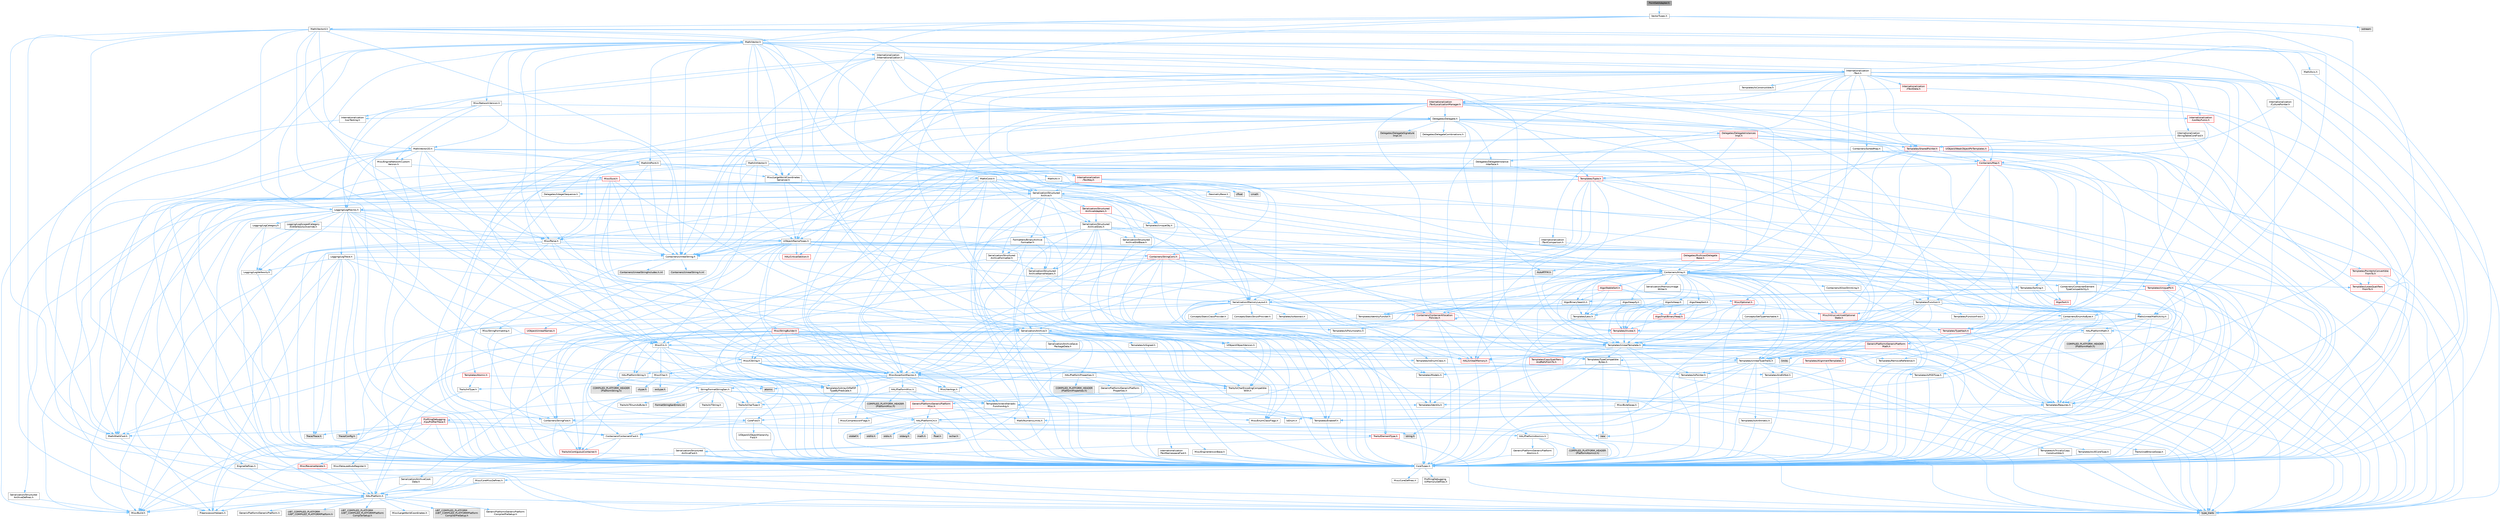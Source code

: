 digraph "PointSetAdapter.h"
{
 // INTERACTIVE_SVG=YES
 // LATEX_PDF_SIZE
  bgcolor="transparent";
  edge [fontname=Helvetica,fontsize=10,labelfontname=Helvetica,labelfontsize=10];
  node [fontname=Helvetica,fontsize=10,shape=box,height=0.2,width=0.4];
  Node1 [id="Node000001",label="PointSetAdapter.h",height=0.2,width=0.4,color="gray40", fillcolor="grey60", style="filled", fontcolor="black",tooltip=" "];
  Node1 -> Node2 [id="edge1_Node000001_Node000002",color="steelblue1",style="solid",tooltip=" "];
  Node2 [id="Node000002",label="VectorTypes.h",height=0.2,width=0.4,color="grey40", fillcolor="white", style="filled",URL="$d4/d5b/VectorTypes_8h.html",tooltip=" "];
  Node2 -> Node3 [id="edge2_Node000002_Node000003",color="steelblue1",style="solid",tooltip=" "];
  Node3 [id="Node000003",label="Math/Vector.h",height=0.2,width=0.4,color="grey40", fillcolor="white", style="filled",URL="$d6/dbe/Vector_8h.html",tooltip=" "];
  Node3 -> Node4 [id="edge3_Node000003_Node000004",color="steelblue1",style="solid",tooltip=" "];
  Node4 [id="Node000004",label="CoreTypes.h",height=0.2,width=0.4,color="grey40", fillcolor="white", style="filled",URL="$dc/dec/CoreTypes_8h.html",tooltip=" "];
  Node4 -> Node5 [id="edge4_Node000004_Node000005",color="steelblue1",style="solid",tooltip=" "];
  Node5 [id="Node000005",label="HAL/Platform.h",height=0.2,width=0.4,color="grey40", fillcolor="white", style="filled",URL="$d9/dd0/Platform_8h.html",tooltip=" "];
  Node5 -> Node6 [id="edge5_Node000005_Node000006",color="steelblue1",style="solid",tooltip=" "];
  Node6 [id="Node000006",label="Misc/Build.h",height=0.2,width=0.4,color="grey40", fillcolor="white", style="filled",URL="$d3/dbb/Build_8h.html",tooltip=" "];
  Node5 -> Node7 [id="edge6_Node000005_Node000007",color="steelblue1",style="solid",tooltip=" "];
  Node7 [id="Node000007",label="Misc/LargeWorldCoordinates.h",height=0.2,width=0.4,color="grey40", fillcolor="white", style="filled",URL="$d2/dcb/LargeWorldCoordinates_8h.html",tooltip=" "];
  Node5 -> Node8 [id="edge7_Node000005_Node000008",color="steelblue1",style="solid",tooltip=" "];
  Node8 [id="Node000008",label="type_traits",height=0.2,width=0.4,color="grey60", fillcolor="#E0E0E0", style="filled",tooltip=" "];
  Node5 -> Node9 [id="edge8_Node000005_Node000009",color="steelblue1",style="solid",tooltip=" "];
  Node9 [id="Node000009",label="PreprocessorHelpers.h",height=0.2,width=0.4,color="grey40", fillcolor="white", style="filled",URL="$db/ddb/PreprocessorHelpers_8h.html",tooltip=" "];
  Node5 -> Node10 [id="edge9_Node000005_Node000010",color="steelblue1",style="solid",tooltip=" "];
  Node10 [id="Node000010",label="UBT_COMPILED_PLATFORM\l/UBT_COMPILED_PLATFORMPlatform\lCompilerPreSetup.h",height=0.2,width=0.4,color="grey60", fillcolor="#E0E0E0", style="filled",tooltip=" "];
  Node5 -> Node11 [id="edge10_Node000005_Node000011",color="steelblue1",style="solid",tooltip=" "];
  Node11 [id="Node000011",label="GenericPlatform/GenericPlatform\lCompilerPreSetup.h",height=0.2,width=0.4,color="grey40", fillcolor="white", style="filled",URL="$d9/dc8/GenericPlatformCompilerPreSetup_8h.html",tooltip=" "];
  Node5 -> Node12 [id="edge11_Node000005_Node000012",color="steelblue1",style="solid",tooltip=" "];
  Node12 [id="Node000012",label="GenericPlatform/GenericPlatform.h",height=0.2,width=0.4,color="grey40", fillcolor="white", style="filled",URL="$d6/d84/GenericPlatform_8h.html",tooltip=" "];
  Node5 -> Node13 [id="edge12_Node000005_Node000013",color="steelblue1",style="solid",tooltip=" "];
  Node13 [id="Node000013",label="UBT_COMPILED_PLATFORM\l/UBT_COMPILED_PLATFORMPlatform.h",height=0.2,width=0.4,color="grey60", fillcolor="#E0E0E0", style="filled",tooltip=" "];
  Node5 -> Node14 [id="edge13_Node000005_Node000014",color="steelblue1",style="solid",tooltip=" "];
  Node14 [id="Node000014",label="UBT_COMPILED_PLATFORM\l/UBT_COMPILED_PLATFORMPlatform\lCompilerSetup.h",height=0.2,width=0.4,color="grey60", fillcolor="#E0E0E0", style="filled",tooltip=" "];
  Node4 -> Node15 [id="edge14_Node000004_Node000015",color="steelblue1",style="solid",tooltip=" "];
  Node15 [id="Node000015",label="ProfilingDebugging\l/UMemoryDefines.h",height=0.2,width=0.4,color="grey40", fillcolor="white", style="filled",URL="$d2/da2/UMemoryDefines_8h.html",tooltip=" "];
  Node4 -> Node16 [id="edge15_Node000004_Node000016",color="steelblue1",style="solid",tooltip=" "];
  Node16 [id="Node000016",label="Misc/CoreMiscDefines.h",height=0.2,width=0.4,color="grey40", fillcolor="white", style="filled",URL="$da/d38/CoreMiscDefines_8h.html",tooltip=" "];
  Node16 -> Node5 [id="edge16_Node000016_Node000005",color="steelblue1",style="solid",tooltip=" "];
  Node16 -> Node9 [id="edge17_Node000016_Node000009",color="steelblue1",style="solid",tooltip=" "];
  Node4 -> Node17 [id="edge18_Node000004_Node000017",color="steelblue1",style="solid",tooltip=" "];
  Node17 [id="Node000017",label="Misc/CoreDefines.h",height=0.2,width=0.4,color="grey40", fillcolor="white", style="filled",URL="$d3/dd2/CoreDefines_8h.html",tooltip=" "];
  Node3 -> Node18 [id="edge19_Node000003_Node000018",color="steelblue1",style="solid",tooltip=" "];
  Node18 [id="Node000018",label="Misc/AssertionMacros.h",height=0.2,width=0.4,color="grey40", fillcolor="white", style="filled",URL="$d0/dfa/AssertionMacros_8h.html",tooltip=" "];
  Node18 -> Node4 [id="edge20_Node000018_Node000004",color="steelblue1",style="solid",tooltip=" "];
  Node18 -> Node5 [id="edge21_Node000018_Node000005",color="steelblue1",style="solid",tooltip=" "];
  Node18 -> Node19 [id="edge22_Node000018_Node000019",color="steelblue1",style="solid",tooltip=" "];
  Node19 [id="Node000019",label="HAL/PlatformMisc.h",height=0.2,width=0.4,color="grey40", fillcolor="white", style="filled",URL="$d0/df5/PlatformMisc_8h.html",tooltip=" "];
  Node19 -> Node4 [id="edge23_Node000019_Node000004",color="steelblue1",style="solid",tooltip=" "];
  Node19 -> Node20 [id="edge24_Node000019_Node000020",color="steelblue1",style="solid",tooltip=" "];
  Node20 [id="Node000020",label="GenericPlatform/GenericPlatform\lMisc.h",height=0.2,width=0.4,color="red", fillcolor="#FFF0F0", style="filled",URL="$db/d9a/GenericPlatformMisc_8h.html",tooltip=" "];
  Node20 -> Node21 [id="edge25_Node000020_Node000021",color="steelblue1",style="solid",tooltip=" "];
  Node21 [id="Node000021",label="Containers/StringFwd.h",height=0.2,width=0.4,color="grey40", fillcolor="white", style="filled",URL="$df/d37/StringFwd_8h.html",tooltip=" "];
  Node21 -> Node4 [id="edge26_Node000021_Node000004",color="steelblue1",style="solid",tooltip=" "];
  Node21 -> Node22 [id="edge27_Node000021_Node000022",color="steelblue1",style="solid",tooltip=" "];
  Node22 [id="Node000022",label="Traits/ElementType.h",height=0.2,width=0.4,color="red", fillcolor="#FFF0F0", style="filled",URL="$d5/d4f/ElementType_8h.html",tooltip=" "];
  Node22 -> Node5 [id="edge28_Node000022_Node000005",color="steelblue1",style="solid",tooltip=" "];
  Node22 -> Node8 [id="edge29_Node000022_Node000008",color="steelblue1",style="solid",tooltip=" "];
  Node21 -> Node24 [id="edge30_Node000021_Node000024",color="steelblue1",style="solid",tooltip=" "];
  Node24 [id="Node000024",label="Traits/IsContiguousContainer.h",height=0.2,width=0.4,color="red", fillcolor="#FFF0F0", style="filled",URL="$d5/d3c/IsContiguousContainer_8h.html",tooltip=" "];
  Node24 -> Node4 [id="edge31_Node000024_Node000004",color="steelblue1",style="solid",tooltip=" "];
  Node20 -> Node26 [id="edge32_Node000020_Node000026",color="steelblue1",style="solid",tooltip=" "];
  Node26 [id="Node000026",label="CoreFwd.h",height=0.2,width=0.4,color="grey40", fillcolor="white", style="filled",URL="$d1/d1e/CoreFwd_8h.html",tooltip=" "];
  Node26 -> Node4 [id="edge33_Node000026_Node000004",color="steelblue1",style="solid",tooltip=" "];
  Node26 -> Node27 [id="edge34_Node000026_Node000027",color="steelblue1",style="solid",tooltip=" "];
  Node27 [id="Node000027",label="Containers/ContainersFwd.h",height=0.2,width=0.4,color="grey40", fillcolor="white", style="filled",URL="$d4/d0a/ContainersFwd_8h.html",tooltip=" "];
  Node27 -> Node5 [id="edge35_Node000027_Node000005",color="steelblue1",style="solid",tooltip=" "];
  Node27 -> Node4 [id="edge36_Node000027_Node000004",color="steelblue1",style="solid",tooltip=" "];
  Node27 -> Node24 [id="edge37_Node000027_Node000024",color="steelblue1",style="solid",tooltip=" "];
  Node26 -> Node28 [id="edge38_Node000026_Node000028",color="steelblue1",style="solid",tooltip=" "];
  Node28 [id="Node000028",label="Math/MathFwd.h",height=0.2,width=0.4,color="grey40", fillcolor="white", style="filled",URL="$d2/d10/MathFwd_8h.html",tooltip=" "];
  Node28 -> Node5 [id="edge39_Node000028_Node000005",color="steelblue1",style="solid",tooltip=" "];
  Node26 -> Node29 [id="edge40_Node000026_Node000029",color="steelblue1",style="solid",tooltip=" "];
  Node29 [id="Node000029",label="UObject/UObjectHierarchy\lFwd.h",height=0.2,width=0.4,color="grey40", fillcolor="white", style="filled",URL="$d3/d13/UObjectHierarchyFwd_8h.html",tooltip=" "];
  Node20 -> Node4 [id="edge41_Node000020_Node000004",color="steelblue1",style="solid",tooltip=" "];
  Node20 -> Node31 [id="edge42_Node000020_Node000031",color="steelblue1",style="solid",tooltip=" "];
  Node31 [id="Node000031",label="HAL/PlatformCrt.h",height=0.2,width=0.4,color="grey40", fillcolor="white", style="filled",URL="$d8/d75/PlatformCrt_8h.html",tooltip=" "];
  Node31 -> Node32 [id="edge43_Node000031_Node000032",color="steelblue1",style="solid",tooltip=" "];
  Node32 [id="Node000032",label="new",height=0.2,width=0.4,color="grey60", fillcolor="#E0E0E0", style="filled",tooltip=" "];
  Node31 -> Node33 [id="edge44_Node000031_Node000033",color="steelblue1",style="solid",tooltip=" "];
  Node33 [id="Node000033",label="wchar.h",height=0.2,width=0.4,color="grey60", fillcolor="#E0E0E0", style="filled",tooltip=" "];
  Node31 -> Node34 [id="edge45_Node000031_Node000034",color="steelblue1",style="solid",tooltip=" "];
  Node34 [id="Node000034",label="stddef.h",height=0.2,width=0.4,color="grey60", fillcolor="#E0E0E0", style="filled",tooltip=" "];
  Node31 -> Node35 [id="edge46_Node000031_Node000035",color="steelblue1",style="solid",tooltip=" "];
  Node35 [id="Node000035",label="stdlib.h",height=0.2,width=0.4,color="grey60", fillcolor="#E0E0E0", style="filled",tooltip=" "];
  Node31 -> Node36 [id="edge47_Node000031_Node000036",color="steelblue1",style="solid",tooltip=" "];
  Node36 [id="Node000036",label="stdio.h",height=0.2,width=0.4,color="grey60", fillcolor="#E0E0E0", style="filled",tooltip=" "];
  Node31 -> Node37 [id="edge48_Node000031_Node000037",color="steelblue1",style="solid",tooltip=" "];
  Node37 [id="Node000037",label="stdarg.h",height=0.2,width=0.4,color="grey60", fillcolor="#E0E0E0", style="filled",tooltip=" "];
  Node31 -> Node38 [id="edge49_Node000031_Node000038",color="steelblue1",style="solid",tooltip=" "];
  Node38 [id="Node000038",label="math.h",height=0.2,width=0.4,color="grey60", fillcolor="#E0E0E0", style="filled",tooltip=" "];
  Node31 -> Node39 [id="edge50_Node000031_Node000039",color="steelblue1",style="solid",tooltip=" "];
  Node39 [id="Node000039",label="float.h",height=0.2,width=0.4,color="grey60", fillcolor="#E0E0E0", style="filled",tooltip=" "];
  Node31 -> Node40 [id="edge51_Node000031_Node000040",color="steelblue1",style="solid",tooltip=" "];
  Node40 [id="Node000040",label="string.h",height=0.2,width=0.4,color="grey60", fillcolor="#E0E0E0", style="filled",tooltip=" "];
  Node20 -> Node41 [id="edge52_Node000020_Node000041",color="steelblue1",style="solid",tooltip=" "];
  Node41 [id="Node000041",label="Math/NumericLimits.h",height=0.2,width=0.4,color="grey40", fillcolor="white", style="filled",URL="$df/d1b/NumericLimits_8h.html",tooltip=" "];
  Node41 -> Node4 [id="edge53_Node000041_Node000004",color="steelblue1",style="solid",tooltip=" "];
  Node20 -> Node42 [id="edge54_Node000020_Node000042",color="steelblue1",style="solid",tooltip=" "];
  Node42 [id="Node000042",label="Misc/CompressionFlags.h",height=0.2,width=0.4,color="grey40", fillcolor="white", style="filled",URL="$d9/d76/CompressionFlags_8h.html",tooltip=" "];
  Node20 -> Node43 [id="edge55_Node000020_Node000043",color="steelblue1",style="solid",tooltip=" "];
  Node43 [id="Node000043",label="Misc/EnumClassFlags.h",height=0.2,width=0.4,color="grey40", fillcolor="white", style="filled",URL="$d8/de7/EnumClassFlags_8h.html",tooltip=" "];
  Node19 -> Node46 [id="edge56_Node000019_Node000046",color="steelblue1",style="solid",tooltip=" "];
  Node46 [id="Node000046",label="COMPILED_PLATFORM_HEADER\l(PlatformMisc.h)",height=0.2,width=0.4,color="grey60", fillcolor="#E0E0E0", style="filled",tooltip=" "];
  Node19 -> Node47 [id="edge57_Node000019_Node000047",color="steelblue1",style="solid",tooltip=" "];
  Node47 [id="Node000047",label="ProfilingDebugging\l/CpuProfilerTrace.h",height=0.2,width=0.4,color="red", fillcolor="#FFF0F0", style="filled",URL="$da/dcb/CpuProfilerTrace_8h.html",tooltip=" "];
  Node47 -> Node4 [id="edge58_Node000047_Node000004",color="steelblue1",style="solid",tooltip=" "];
  Node47 -> Node27 [id="edge59_Node000047_Node000027",color="steelblue1",style="solid",tooltip=" "];
  Node47 -> Node48 [id="edge60_Node000047_Node000048",color="steelblue1",style="solid",tooltip=" "];
  Node48 [id="Node000048",label="HAL/PlatformAtomics.h",height=0.2,width=0.4,color="grey40", fillcolor="white", style="filled",URL="$d3/d36/PlatformAtomics_8h.html",tooltip=" "];
  Node48 -> Node4 [id="edge61_Node000048_Node000004",color="steelblue1",style="solid",tooltip=" "];
  Node48 -> Node49 [id="edge62_Node000048_Node000049",color="steelblue1",style="solid",tooltip=" "];
  Node49 [id="Node000049",label="GenericPlatform/GenericPlatform\lAtomics.h",height=0.2,width=0.4,color="grey40", fillcolor="white", style="filled",URL="$da/d72/GenericPlatformAtomics_8h.html",tooltip=" "];
  Node49 -> Node4 [id="edge63_Node000049_Node000004",color="steelblue1",style="solid",tooltip=" "];
  Node48 -> Node50 [id="edge64_Node000048_Node000050",color="steelblue1",style="solid",tooltip=" "];
  Node50 [id="Node000050",label="COMPILED_PLATFORM_HEADER\l(PlatformAtomics.h)",height=0.2,width=0.4,color="grey60", fillcolor="#E0E0E0", style="filled",tooltip=" "];
  Node47 -> Node9 [id="edge65_Node000047_Node000009",color="steelblue1",style="solid",tooltip=" "];
  Node47 -> Node6 [id="edge66_Node000047_Node000006",color="steelblue1",style="solid",tooltip=" "];
  Node47 -> Node51 [id="edge67_Node000047_Node000051",color="steelblue1",style="solid",tooltip=" "];
  Node51 [id="Node000051",label="Trace/Config.h",height=0.2,width=0.4,color="grey60", fillcolor="#E0E0E0", style="filled",tooltip=" "];
  Node47 -> Node54 [id="edge68_Node000047_Node000054",color="steelblue1",style="solid",tooltip=" "];
  Node54 [id="Node000054",label="Trace/Trace.h",height=0.2,width=0.4,color="grey60", fillcolor="#E0E0E0", style="filled",tooltip=" "];
  Node18 -> Node9 [id="edge69_Node000018_Node000009",color="steelblue1",style="solid",tooltip=" "];
  Node18 -> Node55 [id="edge70_Node000018_Node000055",color="steelblue1",style="solid",tooltip=" "];
  Node55 [id="Node000055",label="Templates/EnableIf.h",height=0.2,width=0.4,color="grey40", fillcolor="white", style="filled",URL="$d7/d60/EnableIf_8h.html",tooltip=" "];
  Node55 -> Node4 [id="edge71_Node000055_Node000004",color="steelblue1",style="solid",tooltip=" "];
  Node18 -> Node56 [id="edge72_Node000018_Node000056",color="steelblue1",style="solid",tooltip=" "];
  Node56 [id="Node000056",label="Templates/IsArrayOrRefOf\lTypeByPredicate.h",height=0.2,width=0.4,color="grey40", fillcolor="white", style="filled",URL="$d6/da1/IsArrayOrRefOfTypeByPredicate_8h.html",tooltip=" "];
  Node56 -> Node4 [id="edge73_Node000056_Node000004",color="steelblue1",style="solid",tooltip=" "];
  Node18 -> Node57 [id="edge74_Node000018_Node000057",color="steelblue1",style="solid",tooltip=" "];
  Node57 [id="Node000057",label="Templates/IsValidVariadic\lFunctionArg.h",height=0.2,width=0.4,color="grey40", fillcolor="white", style="filled",URL="$d0/dc8/IsValidVariadicFunctionArg_8h.html",tooltip=" "];
  Node57 -> Node4 [id="edge75_Node000057_Node000004",color="steelblue1",style="solid",tooltip=" "];
  Node57 -> Node58 [id="edge76_Node000057_Node000058",color="steelblue1",style="solid",tooltip=" "];
  Node58 [id="Node000058",label="IsEnum.h",height=0.2,width=0.4,color="grey40", fillcolor="white", style="filled",URL="$d4/de5/IsEnum_8h.html",tooltip=" "];
  Node57 -> Node8 [id="edge77_Node000057_Node000008",color="steelblue1",style="solid",tooltip=" "];
  Node18 -> Node59 [id="edge78_Node000018_Node000059",color="steelblue1",style="solid",tooltip=" "];
  Node59 [id="Node000059",label="Traits/IsCharEncodingCompatible\lWith.h",height=0.2,width=0.4,color="grey40", fillcolor="white", style="filled",URL="$df/dd1/IsCharEncodingCompatibleWith_8h.html",tooltip=" "];
  Node59 -> Node8 [id="edge79_Node000059_Node000008",color="steelblue1",style="solid",tooltip=" "];
  Node59 -> Node60 [id="edge80_Node000059_Node000060",color="steelblue1",style="solid",tooltip=" "];
  Node60 [id="Node000060",label="Traits/IsCharType.h",height=0.2,width=0.4,color="grey40", fillcolor="white", style="filled",URL="$db/d51/IsCharType_8h.html",tooltip=" "];
  Node60 -> Node4 [id="edge81_Node000060_Node000004",color="steelblue1",style="solid",tooltip=" "];
  Node18 -> Node61 [id="edge82_Node000018_Node000061",color="steelblue1",style="solid",tooltip=" "];
  Node61 [id="Node000061",label="Misc/VarArgs.h",height=0.2,width=0.4,color="grey40", fillcolor="white", style="filled",URL="$d5/d6f/VarArgs_8h.html",tooltip=" "];
  Node61 -> Node4 [id="edge83_Node000061_Node000004",color="steelblue1",style="solid",tooltip=" "];
  Node18 -> Node62 [id="edge84_Node000018_Node000062",color="steelblue1",style="solid",tooltip=" "];
  Node62 [id="Node000062",label="String/FormatStringSan.h",height=0.2,width=0.4,color="grey40", fillcolor="white", style="filled",URL="$d3/d8b/FormatStringSan_8h.html",tooltip=" "];
  Node62 -> Node8 [id="edge85_Node000062_Node000008",color="steelblue1",style="solid",tooltip=" "];
  Node62 -> Node4 [id="edge86_Node000062_Node000004",color="steelblue1",style="solid",tooltip=" "];
  Node62 -> Node63 [id="edge87_Node000062_Node000063",color="steelblue1",style="solid",tooltip=" "];
  Node63 [id="Node000063",label="Templates/Requires.h",height=0.2,width=0.4,color="grey40", fillcolor="white", style="filled",URL="$dc/d96/Requires_8h.html",tooltip=" "];
  Node63 -> Node55 [id="edge88_Node000063_Node000055",color="steelblue1",style="solid",tooltip=" "];
  Node63 -> Node8 [id="edge89_Node000063_Node000008",color="steelblue1",style="solid",tooltip=" "];
  Node62 -> Node64 [id="edge90_Node000062_Node000064",color="steelblue1",style="solid",tooltip=" "];
  Node64 [id="Node000064",label="Templates/Identity.h",height=0.2,width=0.4,color="grey40", fillcolor="white", style="filled",URL="$d0/dd5/Identity_8h.html",tooltip=" "];
  Node62 -> Node57 [id="edge91_Node000062_Node000057",color="steelblue1",style="solid",tooltip=" "];
  Node62 -> Node60 [id="edge92_Node000062_Node000060",color="steelblue1",style="solid",tooltip=" "];
  Node62 -> Node65 [id="edge93_Node000062_Node000065",color="steelblue1",style="solid",tooltip=" "];
  Node65 [id="Node000065",label="Traits/IsTEnumAsByte.h",height=0.2,width=0.4,color="grey40", fillcolor="white", style="filled",URL="$d1/de6/IsTEnumAsByte_8h.html",tooltip=" "];
  Node62 -> Node66 [id="edge94_Node000062_Node000066",color="steelblue1",style="solid",tooltip=" "];
  Node66 [id="Node000066",label="Traits/IsTString.h",height=0.2,width=0.4,color="grey40", fillcolor="white", style="filled",URL="$d0/df8/IsTString_8h.html",tooltip=" "];
  Node66 -> Node27 [id="edge95_Node000066_Node000027",color="steelblue1",style="solid",tooltip=" "];
  Node62 -> Node27 [id="edge96_Node000062_Node000027",color="steelblue1",style="solid",tooltip=" "];
  Node62 -> Node67 [id="edge97_Node000062_Node000067",color="steelblue1",style="solid",tooltip=" "];
  Node67 [id="Node000067",label="FormatStringSanErrors.inl",height=0.2,width=0.4,color="grey60", fillcolor="#E0E0E0", style="filled",tooltip=" "];
  Node18 -> Node68 [id="edge98_Node000018_Node000068",color="steelblue1",style="solid",tooltip=" "];
  Node68 [id="Node000068",label="atomic",height=0.2,width=0.4,color="grey60", fillcolor="#E0E0E0", style="filled",tooltip=" "];
  Node3 -> Node28 [id="edge99_Node000003_Node000028",color="steelblue1",style="solid",tooltip=" "];
  Node3 -> Node41 [id="edge100_Node000003_Node000041",color="steelblue1",style="solid",tooltip=" "];
  Node3 -> Node69 [id="edge101_Node000003_Node000069",color="steelblue1",style="solid",tooltip=" "];
  Node69 [id="Node000069",label="Misc/Crc.h",height=0.2,width=0.4,color="grey40", fillcolor="white", style="filled",URL="$d4/dd2/Crc_8h.html",tooltip=" "];
  Node69 -> Node4 [id="edge102_Node000069_Node000004",color="steelblue1",style="solid",tooltip=" "];
  Node69 -> Node70 [id="edge103_Node000069_Node000070",color="steelblue1",style="solid",tooltip=" "];
  Node70 [id="Node000070",label="HAL/PlatformString.h",height=0.2,width=0.4,color="grey40", fillcolor="white", style="filled",URL="$db/db5/PlatformString_8h.html",tooltip=" "];
  Node70 -> Node4 [id="edge104_Node000070_Node000004",color="steelblue1",style="solid",tooltip=" "];
  Node70 -> Node71 [id="edge105_Node000070_Node000071",color="steelblue1",style="solid",tooltip=" "];
  Node71 [id="Node000071",label="COMPILED_PLATFORM_HEADER\l(PlatformString.h)",height=0.2,width=0.4,color="grey60", fillcolor="#E0E0E0", style="filled",tooltip=" "];
  Node69 -> Node18 [id="edge106_Node000069_Node000018",color="steelblue1",style="solid",tooltip=" "];
  Node69 -> Node72 [id="edge107_Node000069_Node000072",color="steelblue1",style="solid",tooltip=" "];
  Node72 [id="Node000072",label="Misc/CString.h",height=0.2,width=0.4,color="grey40", fillcolor="white", style="filled",URL="$d2/d49/CString_8h.html",tooltip=" "];
  Node72 -> Node4 [id="edge108_Node000072_Node000004",color="steelblue1",style="solid",tooltip=" "];
  Node72 -> Node31 [id="edge109_Node000072_Node000031",color="steelblue1",style="solid",tooltip=" "];
  Node72 -> Node70 [id="edge110_Node000072_Node000070",color="steelblue1",style="solid",tooltip=" "];
  Node72 -> Node18 [id="edge111_Node000072_Node000018",color="steelblue1",style="solid",tooltip=" "];
  Node72 -> Node73 [id="edge112_Node000072_Node000073",color="steelblue1",style="solid",tooltip=" "];
  Node73 [id="Node000073",label="Misc/Char.h",height=0.2,width=0.4,color="grey40", fillcolor="white", style="filled",URL="$d0/d58/Char_8h.html",tooltip=" "];
  Node73 -> Node4 [id="edge113_Node000073_Node000004",color="steelblue1",style="solid",tooltip=" "];
  Node73 -> Node74 [id="edge114_Node000073_Node000074",color="steelblue1",style="solid",tooltip=" "];
  Node74 [id="Node000074",label="Traits/IntType.h",height=0.2,width=0.4,color="grey40", fillcolor="white", style="filled",URL="$d7/deb/IntType_8h.html",tooltip=" "];
  Node74 -> Node5 [id="edge115_Node000074_Node000005",color="steelblue1",style="solid",tooltip=" "];
  Node73 -> Node75 [id="edge116_Node000073_Node000075",color="steelblue1",style="solid",tooltip=" "];
  Node75 [id="Node000075",label="ctype.h",height=0.2,width=0.4,color="grey60", fillcolor="#E0E0E0", style="filled",tooltip=" "];
  Node73 -> Node76 [id="edge117_Node000073_Node000076",color="steelblue1",style="solid",tooltip=" "];
  Node76 [id="Node000076",label="wctype.h",height=0.2,width=0.4,color="grey60", fillcolor="#E0E0E0", style="filled",tooltip=" "];
  Node73 -> Node8 [id="edge118_Node000073_Node000008",color="steelblue1",style="solid",tooltip=" "];
  Node72 -> Node61 [id="edge119_Node000072_Node000061",color="steelblue1",style="solid",tooltip=" "];
  Node72 -> Node56 [id="edge120_Node000072_Node000056",color="steelblue1",style="solid",tooltip=" "];
  Node72 -> Node57 [id="edge121_Node000072_Node000057",color="steelblue1",style="solid",tooltip=" "];
  Node72 -> Node59 [id="edge122_Node000072_Node000059",color="steelblue1",style="solid",tooltip=" "];
  Node69 -> Node73 [id="edge123_Node000069_Node000073",color="steelblue1",style="solid",tooltip=" "];
  Node69 -> Node77 [id="edge124_Node000069_Node000077",color="steelblue1",style="solid",tooltip=" "];
  Node77 [id="Node000077",label="Templates/UnrealTypeTraits.h",height=0.2,width=0.4,color="grey40", fillcolor="white", style="filled",URL="$d2/d2d/UnrealTypeTraits_8h.html",tooltip=" "];
  Node77 -> Node4 [id="edge125_Node000077_Node000004",color="steelblue1",style="solid",tooltip=" "];
  Node77 -> Node78 [id="edge126_Node000077_Node000078",color="steelblue1",style="solid",tooltip=" "];
  Node78 [id="Node000078",label="Templates/IsPointer.h",height=0.2,width=0.4,color="grey40", fillcolor="white", style="filled",URL="$d7/d05/IsPointer_8h.html",tooltip=" "];
  Node78 -> Node4 [id="edge127_Node000078_Node000004",color="steelblue1",style="solid",tooltip=" "];
  Node77 -> Node18 [id="edge128_Node000077_Node000018",color="steelblue1",style="solid",tooltip=" "];
  Node77 -> Node79 [id="edge129_Node000077_Node000079",color="steelblue1",style="solid",tooltip=" "];
  Node79 [id="Node000079",label="Templates/AndOrNot.h",height=0.2,width=0.4,color="grey40", fillcolor="white", style="filled",URL="$db/d0a/AndOrNot_8h.html",tooltip=" "];
  Node79 -> Node4 [id="edge130_Node000079_Node000004",color="steelblue1",style="solid",tooltip=" "];
  Node77 -> Node55 [id="edge131_Node000077_Node000055",color="steelblue1",style="solid",tooltip=" "];
  Node77 -> Node80 [id="edge132_Node000077_Node000080",color="steelblue1",style="solid",tooltip=" "];
  Node80 [id="Node000080",label="Templates/IsArithmetic.h",height=0.2,width=0.4,color="grey40", fillcolor="white", style="filled",URL="$d2/d5d/IsArithmetic_8h.html",tooltip=" "];
  Node80 -> Node4 [id="edge133_Node000080_Node000004",color="steelblue1",style="solid",tooltip=" "];
  Node77 -> Node58 [id="edge134_Node000077_Node000058",color="steelblue1",style="solid",tooltip=" "];
  Node77 -> Node81 [id="edge135_Node000077_Node000081",color="steelblue1",style="solid",tooltip=" "];
  Node81 [id="Node000081",label="Templates/Models.h",height=0.2,width=0.4,color="grey40", fillcolor="white", style="filled",URL="$d3/d0c/Models_8h.html",tooltip=" "];
  Node81 -> Node64 [id="edge136_Node000081_Node000064",color="steelblue1",style="solid",tooltip=" "];
  Node77 -> Node82 [id="edge137_Node000077_Node000082",color="steelblue1",style="solid",tooltip=" "];
  Node82 [id="Node000082",label="Templates/IsPODType.h",height=0.2,width=0.4,color="grey40", fillcolor="white", style="filled",URL="$d7/db1/IsPODType_8h.html",tooltip=" "];
  Node82 -> Node4 [id="edge138_Node000082_Node000004",color="steelblue1",style="solid",tooltip=" "];
  Node77 -> Node83 [id="edge139_Node000077_Node000083",color="steelblue1",style="solid",tooltip=" "];
  Node83 [id="Node000083",label="Templates/IsUECoreType.h",height=0.2,width=0.4,color="grey40", fillcolor="white", style="filled",URL="$d1/db8/IsUECoreType_8h.html",tooltip=" "];
  Node83 -> Node4 [id="edge140_Node000083_Node000004",color="steelblue1",style="solid",tooltip=" "];
  Node83 -> Node8 [id="edge141_Node000083_Node000008",color="steelblue1",style="solid",tooltip=" "];
  Node77 -> Node84 [id="edge142_Node000077_Node000084",color="steelblue1",style="solid",tooltip=" "];
  Node84 [id="Node000084",label="Templates/IsTriviallyCopy\lConstructible.h",height=0.2,width=0.4,color="grey40", fillcolor="white", style="filled",URL="$d3/d78/IsTriviallyCopyConstructible_8h.html",tooltip=" "];
  Node84 -> Node4 [id="edge143_Node000084_Node000004",color="steelblue1",style="solid",tooltip=" "];
  Node84 -> Node8 [id="edge144_Node000084_Node000008",color="steelblue1",style="solid",tooltip=" "];
  Node69 -> Node60 [id="edge145_Node000069_Node000060",color="steelblue1",style="solid",tooltip=" "];
  Node3 -> Node85 [id="edge146_Node000003_Node000085",color="steelblue1",style="solid",tooltip=" "];
  Node85 [id="Node000085",label="Math/UnrealMathUtility.h",height=0.2,width=0.4,color="grey40", fillcolor="white", style="filled",URL="$db/db8/UnrealMathUtility_8h.html",tooltip=" "];
  Node85 -> Node4 [id="edge147_Node000085_Node000004",color="steelblue1",style="solid",tooltip=" "];
  Node85 -> Node18 [id="edge148_Node000085_Node000018",color="steelblue1",style="solid",tooltip=" "];
  Node85 -> Node86 [id="edge149_Node000085_Node000086",color="steelblue1",style="solid",tooltip=" "];
  Node86 [id="Node000086",label="HAL/PlatformMath.h",height=0.2,width=0.4,color="grey40", fillcolor="white", style="filled",URL="$dc/d53/PlatformMath_8h.html",tooltip=" "];
  Node86 -> Node4 [id="edge150_Node000086_Node000004",color="steelblue1",style="solid",tooltip=" "];
  Node86 -> Node87 [id="edge151_Node000086_Node000087",color="steelblue1",style="solid",tooltip=" "];
  Node87 [id="Node000087",label="GenericPlatform/GenericPlatform\lMath.h",height=0.2,width=0.4,color="red", fillcolor="#FFF0F0", style="filled",URL="$d5/d79/GenericPlatformMath_8h.html",tooltip=" "];
  Node87 -> Node4 [id="edge152_Node000087_Node000004",color="steelblue1",style="solid",tooltip=" "];
  Node87 -> Node27 [id="edge153_Node000087_Node000027",color="steelblue1",style="solid",tooltip=" "];
  Node87 -> Node31 [id="edge154_Node000087_Node000031",color="steelblue1",style="solid",tooltip=" "];
  Node87 -> Node79 [id="edge155_Node000087_Node000079",color="steelblue1",style="solid",tooltip=" "];
  Node87 -> Node77 [id="edge156_Node000087_Node000077",color="steelblue1",style="solid",tooltip=" "];
  Node87 -> Node63 [id="edge157_Node000087_Node000063",color="steelblue1",style="solid",tooltip=" "];
  Node87 -> Node94 [id="edge158_Node000087_Node000094",color="steelblue1",style="solid",tooltip=" "];
  Node94 [id="Node000094",label="Templates/TypeCompatible\lBytes.h",height=0.2,width=0.4,color="grey40", fillcolor="white", style="filled",URL="$df/d0a/TypeCompatibleBytes_8h.html",tooltip=" "];
  Node94 -> Node4 [id="edge159_Node000094_Node000004",color="steelblue1",style="solid",tooltip=" "];
  Node94 -> Node40 [id="edge160_Node000094_Node000040",color="steelblue1",style="solid",tooltip=" "];
  Node94 -> Node32 [id="edge161_Node000094_Node000032",color="steelblue1",style="solid",tooltip=" "];
  Node94 -> Node8 [id="edge162_Node000094_Node000008",color="steelblue1",style="solid",tooltip=" "];
  Node87 -> Node95 [id="edge163_Node000087_Node000095",color="steelblue1",style="solid",tooltip=" "];
  Node95 [id="Node000095",label="limits",height=0.2,width=0.4,color="grey60", fillcolor="#E0E0E0", style="filled",tooltip=" "];
  Node87 -> Node8 [id="edge164_Node000087_Node000008",color="steelblue1",style="solid",tooltip=" "];
  Node86 -> Node96 [id="edge165_Node000086_Node000096",color="steelblue1",style="solid",tooltip=" "];
  Node96 [id="Node000096",label="COMPILED_PLATFORM_HEADER\l(PlatformMath.h)",height=0.2,width=0.4,color="grey60", fillcolor="#E0E0E0", style="filled",tooltip=" "];
  Node85 -> Node28 [id="edge166_Node000085_Node000028",color="steelblue1",style="solid",tooltip=" "];
  Node85 -> Node64 [id="edge167_Node000085_Node000064",color="steelblue1",style="solid",tooltip=" "];
  Node85 -> Node63 [id="edge168_Node000085_Node000063",color="steelblue1",style="solid",tooltip=" "];
  Node3 -> Node97 [id="edge169_Node000003_Node000097",color="steelblue1",style="solid",tooltip=" "];
  Node97 [id="Node000097",label="Containers/UnrealString.h",height=0.2,width=0.4,color="grey40", fillcolor="white", style="filled",URL="$d5/dba/UnrealString_8h.html",tooltip=" "];
  Node97 -> Node98 [id="edge170_Node000097_Node000098",color="steelblue1",style="solid",tooltip=" "];
  Node98 [id="Node000098",label="Containers/UnrealStringIncludes.h.inl",height=0.2,width=0.4,color="grey60", fillcolor="#E0E0E0", style="filled",tooltip=" "];
  Node97 -> Node99 [id="edge171_Node000097_Node000099",color="steelblue1",style="solid",tooltip=" "];
  Node99 [id="Node000099",label="Containers/UnrealString.h.inl",height=0.2,width=0.4,color="grey60", fillcolor="#E0E0E0", style="filled",tooltip=" "];
  Node97 -> Node100 [id="edge172_Node000097_Node000100",color="steelblue1",style="solid",tooltip=" "];
  Node100 [id="Node000100",label="Misc/StringFormatArg.h",height=0.2,width=0.4,color="grey40", fillcolor="white", style="filled",URL="$d2/d16/StringFormatArg_8h.html",tooltip=" "];
  Node100 -> Node27 [id="edge173_Node000100_Node000027",color="steelblue1",style="solid",tooltip=" "];
  Node3 -> Node101 [id="edge174_Node000003_Node000101",color="steelblue1",style="solid",tooltip=" "];
  Node101 [id="Node000101",label="Misc/Parse.h",height=0.2,width=0.4,color="grey40", fillcolor="white", style="filled",URL="$dc/d71/Parse_8h.html",tooltip=" "];
  Node101 -> Node21 [id="edge175_Node000101_Node000021",color="steelblue1",style="solid",tooltip=" "];
  Node101 -> Node97 [id="edge176_Node000101_Node000097",color="steelblue1",style="solid",tooltip=" "];
  Node101 -> Node4 [id="edge177_Node000101_Node000004",color="steelblue1",style="solid",tooltip=" "];
  Node101 -> Node31 [id="edge178_Node000101_Node000031",color="steelblue1",style="solid",tooltip=" "];
  Node101 -> Node6 [id="edge179_Node000101_Node000006",color="steelblue1",style="solid",tooltip=" "];
  Node101 -> Node43 [id="edge180_Node000101_Node000043",color="steelblue1",style="solid",tooltip=" "];
  Node101 -> Node102 [id="edge181_Node000101_Node000102",color="steelblue1",style="solid",tooltip=" "];
  Node102 [id="Node000102",label="Templates/Function.h",height=0.2,width=0.4,color="grey40", fillcolor="white", style="filled",URL="$df/df5/Function_8h.html",tooltip=" "];
  Node102 -> Node4 [id="edge182_Node000102_Node000004",color="steelblue1",style="solid",tooltip=" "];
  Node102 -> Node18 [id="edge183_Node000102_Node000018",color="steelblue1",style="solid",tooltip=" "];
  Node102 -> Node103 [id="edge184_Node000102_Node000103",color="steelblue1",style="solid",tooltip=" "];
  Node103 [id="Node000103",label="Misc/IntrusiveUnsetOptional\lState.h",height=0.2,width=0.4,color="red", fillcolor="#FFF0F0", style="filled",URL="$d2/d0a/IntrusiveUnsetOptionalState_8h.html",tooltip=" "];
  Node102 -> Node105 [id="edge185_Node000102_Node000105",color="steelblue1",style="solid",tooltip=" "];
  Node105 [id="Node000105",label="HAL/UnrealMemory.h",height=0.2,width=0.4,color="red", fillcolor="#FFF0F0", style="filled",URL="$d9/d96/UnrealMemory_8h.html",tooltip=" "];
  Node105 -> Node4 [id="edge186_Node000105_Node000004",color="steelblue1",style="solid",tooltip=" "];
  Node105 -> Node78 [id="edge187_Node000105_Node000078",color="steelblue1",style="solid",tooltip=" "];
  Node102 -> Node119 [id="edge188_Node000102_Node000119",color="steelblue1",style="solid",tooltip=" "];
  Node119 [id="Node000119",label="Templates/FunctionFwd.h",height=0.2,width=0.4,color="grey40", fillcolor="white", style="filled",URL="$d6/d54/FunctionFwd_8h.html",tooltip=" "];
  Node102 -> Node77 [id="edge189_Node000102_Node000077",color="steelblue1",style="solid",tooltip=" "];
  Node102 -> Node120 [id="edge190_Node000102_Node000120",color="steelblue1",style="solid",tooltip=" "];
  Node120 [id="Node000120",label="Templates/Invoke.h",height=0.2,width=0.4,color="red", fillcolor="#FFF0F0", style="filled",URL="$d7/deb/Invoke_8h.html",tooltip=" "];
  Node120 -> Node4 [id="edge191_Node000120_Node000004",color="steelblue1",style="solid",tooltip=" "];
  Node120 -> Node122 [id="edge192_Node000120_Node000122",color="steelblue1",style="solid",tooltip=" "];
  Node122 [id="Node000122",label="Templates/UnrealTemplate.h",height=0.2,width=0.4,color="grey40", fillcolor="white", style="filled",URL="$d4/d24/UnrealTemplate_8h.html",tooltip=" "];
  Node122 -> Node4 [id="edge193_Node000122_Node000004",color="steelblue1",style="solid",tooltip=" "];
  Node122 -> Node78 [id="edge194_Node000122_Node000078",color="steelblue1",style="solid",tooltip=" "];
  Node122 -> Node105 [id="edge195_Node000122_Node000105",color="steelblue1",style="solid",tooltip=" "];
  Node122 -> Node123 [id="edge196_Node000122_Node000123",color="steelblue1",style="solid",tooltip=" "];
  Node123 [id="Node000123",label="Templates/CopyQualifiers\lAndRefsFromTo.h",height=0.2,width=0.4,color="red", fillcolor="#FFF0F0", style="filled",URL="$d3/db3/CopyQualifiersAndRefsFromTo_8h.html",tooltip=" "];
  Node122 -> Node77 [id="edge197_Node000122_Node000077",color="steelblue1",style="solid",tooltip=" "];
  Node122 -> Node89 [id="edge198_Node000122_Node000089",color="steelblue1",style="solid",tooltip=" "];
  Node89 [id="Node000089",label="Templates/RemoveReference.h",height=0.2,width=0.4,color="grey40", fillcolor="white", style="filled",URL="$da/dbe/RemoveReference_8h.html",tooltip=" "];
  Node89 -> Node4 [id="edge199_Node000089_Node000004",color="steelblue1",style="solid",tooltip=" "];
  Node122 -> Node63 [id="edge200_Node000122_Node000063",color="steelblue1",style="solid",tooltip=" "];
  Node122 -> Node94 [id="edge201_Node000122_Node000094",color="steelblue1",style="solid",tooltip=" "];
  Node122 -> Node64 [id="edge202_Node000122_Node000064",color="steelblue1",style="solid",tooltip=" "];
  Node122 -> Node24 [id="edge203_Node000122_Node000024",color="steelblue1",style="solid",tooltip=" "];
  Node122 -> Node125 [id="edge204_Node000122_Node000125",color="steelblue1",style="solid",tooltip=" "];
  Node125 [id="Node000125",label="Traits/UseBitwiseSwap.h",height=0.2,width=0.4,color="grey40", fillcolor="white", style="filled",URL="$db/df3/UseBitwiseSwap_8h.html",tooltip=" "];
  Node125 -> Node4 [id="edge205_Node000125_Node000004",color="steelblue1",style="solid",tooltip=" "];
  Node125 -> Node8 [id="edge206_Node000125_Node000008",color="steelblue1",style="solid",tooltip=" "];
  Node122 -> Node8 [id="edge207_Node000122_Node000008",color="steelblue1",style="solid",tooltip=" "];
  Node120 -> Node8 [id="edge208_Node000120_Node000008",color="steelblue1",style="solid",tooltip=" "];
  Node102 -> Node122 [id="edge209_Node000102_Node000122",color="steelblue1",style="solid",tooltip=" "];
  Node102 -> Node63 [id="edge210_Node000102_Node000063",color="steelblue1",style="solid",tooltip=" "];
  Node102 -> Node85 [id="edge211_Node000102_Node000085",color="steelblue1",style="solid",tooltip=" "];
  Node102 -> Node32 [id="edge212_Node000102_Node000032",color="steelblue1",style="solid",tooltip=" "];
  Node102 -> Node8 [id="edge213_Node000102_Node000008",color="steelblue1",style="solid",tooltip=" "];
  Node3 -> Node126 [id="edge214_Node000003_Node000126",color="steelblue1",style="solid",tooltip=" "];
  Node126 [id="Node000126",label="Misc/LargeWorldCoordinates\lSerializer.h",height=0.2,width=0.4,color="grey40", fillcolor="white", style="filled",URL="$d7/df9/LargeWorldCoordinatesSerializer_8h.html",tooltip=" "];
  Node126 -> Node127 [id="edge215_Node000126_Node000127",color="steelblue1",style="solid",tooltip=" "];
  Node127 [id="Node000127",label="UObject/NameTypes.h",height=0.2,width=0.4,color="grey40", fillcolor="white", style="filled",URL="$d6/d35/NameTypes_8h.html",tooltip=" "];
  Node127 -> Node4 [id="edge216_Node000127_Node000004",color="steelblue1",style="solid",tooltip=" "];
  Node127 -> Node18 [id="edge217_Node000127_Node000018",color="steelblue1",style="solid",tooltip=" "];
  Node127 -> Node105 [id="edge218_Node000127_Node000105",color="steelblue1",style="solid",tooltip=" "];
  Node127 -> Node77 [id="edge219_Node000127_Node000077",color="steelblue1",style="solid",tooltip=" "];
  Node127 -> Node122 [id="edge220_Node000127_Node000122",color="steelblue1",style="solid",tooltip=" "];
  Node127 -> Node97 [id="edge221_Node000127_Node000097",color="steelblue1",style="solid",tooltip=" "];
  Node127 -> Node128 [id="edge222_Node000127_Node000128",color="steelblue1",style="solid",tooltip=" "];
  Node128 [id="Node000128",label="HAL/CriticalSection.h",height=0.2,width=0.4,color="red", fillcolor="#FFF0F0", style="filled",URL="$d6/d90/CriticalSection_8h.html",tooltip=" "];
  Node127 -> Node131 [id="edge223_Node000127_Node000131",color="steelblue1",style="solid",tooltip=" "];
  Node131 [id="Node000131",label="Containers/StringConv.h",height=0.2,width=0.4,color="red", fillcolor="#FFF0F0", style="filled",URL="$d3/ddf/StringConv_8h.html",tooltip=" "];
  Node131 -> Node4 [id="edge224_Node000131_Node000004",color="steelblue1",style="solid",tooltip=" "];
  Node131 -> Node18 [id="edge225_Node000131_Node000018",color="steelblue1",style="solid",tooltip=" "];
  Node131 -> Node132 [id="edge226_Node000131_Node000132",color="steelblue1",style="solid",tooltip=" "];
  Node132 [id="Node000132",label="Containers/ContainerAllocation\lPolicies.h",height=0.2,width=0.4,color="red", fillcolor="#FFF0F0", style="filled",URL="$d7/dff/ContainerAllocationPolicies_8h.html",tooltip=" "];
  Node132 -> Node4 [id="edge227_Node000132_Node000004",color="steelblue1",style="solid",tooltip=" "];
  Node132 -> Node132 [id="edge228_Node000132_Node000132",color="steelblue1",style="solid",tooltip=" "];
  Node132 -> Node86 [id="edge229_Node000132_Node000086",color="steelblue1",style="solid",tooltip=" "];
  Node132 -> Node105 [id="edge230_Node000132_Node000105",color="steelblue1",style="solid",tooltip=" "];
  Node132 -> Node41 [id="edge231_Node000132_Node000041",color="steelblue1",style="solid",tooltip=" "];
  Node132 -> Node18 [id="edge232_Node000132_Node000018",color="steelblue1",style="solid",tooltip=" "];
  Node132 -> Node134 [id="edge233_Node000132_Node000134",color="steelblue1",style="solid",tooltip=" "];
  Node134 [id="Node000134",label="Templates/IsPolymorphic.h",height=0.2,width=0.4,color="grey40", fillcolor="white", style="filled",URL="$dc/d20/IsPolymorphic_8h.html",tooltip=" "];
  Node132 -> Node94 [id="edge234_Node000132_Node000094",color="steelblue1",style="solid",tooltip=" "];
  Node132 -> Node8 [id="edge235_Node000132_Node000008",color="steelblue1",style="solid",tooltip=" "];
  Node131 -> Node136 [id="edge236_Node000131_Node000136",color="steelblue1",style="solid",tooltip=" "];
  Node136 [id="Node000136",label="Containers/Array.h",height=0.2,width=0.4,color="grey40", fillcolor="white", style="filled",URL="$df/dd0/Array_8h.html",tooltip=" "];
  Node136 -> Node4 [id="edge237_Node000136_Node000004",color="steelblue1",style="solid",tooltip=" "];
  Node136 -> Node18 [id="edge238_Node000136_Node000018",color="steelblue1",style="solid",tooltip=" "];
  Node136 -> Node103 [id="edge239_Node000136_Node000103",color="steelblue1",style="solid",tooltip=" "];
  Node136 -> Node137 [id="edge240_Node000136_Node000137",color="steelblue1",style="solid",tooltip=" "];
  Node137 [id="Node000137",label="Misc/ReverseIterate.h",height=0.2,width=0.4,color="red", fillcolor="#FFF0F0", style="filled",URL="$db/de3/ReverseIterate_8h.html",tooltip=" "];
  Node137 -> Node5 [id="edge241_Node000137_Node000005",color="steelblue1",style="solid",tooltip=" "];
  Node136 -> Node105 [id="edge242_Node000136_Node000105",color="steelblue1",style="solid",tooltip=" "];
  Node136 -> Node77 [id="edge243_Node000136_Node000077",color="steelblue1",style="solid",tooltip=" "];
  Node136 -> Node122 [id="edge244_Node000136_Node000122",color="steelblue1",style="solid",tooltip=" "];
  Node136 -> Node139 [id="edge245_Node000136_Node000139",color="steelblue1",style="solid",tooltip=" "];
  Node139 [id="Node000139",label="Containers/AllowShrinking.h",height=0.2,width=0.4,color="grey40", fillcolor="white", style="filled",URL="$d7/d1a/AllowShrinking_8h.html",tooltip=" "];
  Node139 -> Node4 [id="edge246_Node000139_Node000004",color="steelblue1",style="solid",tooltip=" "];
  Node136 -> Node132 [id="edge247_Node000136_Node000132",color="steelblue1",style="solid",tooltip=" "];
  Node136 -> Node140 [id="edge248_Node000136_Node000140",color="steelblue1",style="solid",tooltip=" "];
  Node140 [id="Node000140",label="Containers/ContainerElement\lTypeCompatibility.h",height=0.2,width=0.4,color="grey40", fillcolor="white", style="filled",URL="$df/ddf/ContainerElementTypeCompatibility_8h.html",tooltip=" "];
  Node140 -> Node4 [id="edge249_Node000140_Node000004",color="steelblue1",style="solid",tooltip=" "];
  Node140 -> Node77 [id="edge250_Node000140_Node000077",color="steelblue1",style="solid",tooltip=" "];
  Node136 -> Node141 [id="edge251_Node000136_Node000141",color="steelblue1",style="solid",tooltip=" "];
  Node141 [id="Node000141",label="Serialization/Archive.h",height=0.2,width=0.4,color="grey40", fillcolor="white", style="filled",URL="$d7/d3b/Archive_8h.html",tooltip=" "];
  Node141 -> Node26 [id="edge252_Node000141_Node000026",color="steelblue1",style="solid",tooltip=" "];
  Node141 -> Node4 [id="edge253_Node000141_Node000004",color="steelblue1",style="solid",tooltip=" "];
  Node141 -> Node142 [id="edge254_Node000141_Node000142",color="steelblue1",style="solid",tooltip=" "];
  Node142 [id="Node000142",label="HAL/PlatformProperties.h",height=0.2,width=0.4,color="grey40", fillcolor="white", style="filled",URL="$d9/db0/PlatformProperties_8h.html",tooltip=" "];
  Node142 -> Node4 [id="edge255_Node000142_Node000004",color="steelblue1",style="solid",tooltip=" "];
  Node142 -> Node143 [id="edge256_Node000142_Node000143",color="steelblue1",style="solid",tooltip=" "];
  Node143 [id="Node000143",label="GenericPlatform/GenericPlatform\lProperties.h",height=0.2,width=0.4,color="grey40", fillcolor="white", style="filled",URL="$d2/dcd/GenericPlatformProperties_8h.html",tooltip=" "];
  Node143 -> Node4 [id="edge257_Node000143_Node000004",color="steelblue1",style="solid",tooltip=" "];
  Node143 -> Node20 [id="edge258_Node000143_Node000020",color="steelblue1",style="solid",tooltip=" "];
  Node142 -> Node144 [id="edge259_Node000142_Node000144",color="steelblue1",style="solid",tooltip=" "];
  Node144 [id="Node000144",label="COMPILED_PLATFORM_HEADER\l(PlatformProperties.h)",height=0.2,width=0.4,color="grey60", fillcolor="#E0E0E0", style="filled",tooltip=" "];
  Node141 -> Node145 [id="edge260_Node000141_Node000145",color="steelblue1",style="solid",tooltip=" "];
  Node145 [id="Node000145",label="Internationalization\l/TextNamespaceFwd.h",height=0.2,width=0.4,color="grey40", fillcolor="white", style="filled",URL="$d8/d97/TextNamespaceFwd_8h.html",tooltip=" "];
  Node145 -> Node4 [id="edge261_Node000145_Node000004",color="steelblue1",style="solid",tooltip=" "];
  Node141 -> Node28 [id="edge262_Node000141_Node000028",color="steelblue1",style="solid",tooltip=" "];
  Node141 -> Node18 [id="edge263_Node000141_Node000018",color="steelblue1",style="solid",tooltip=" "];
  Node141 -> Node6 [id="edge264_Node000141_Node000006",color="steelblue1",style="solid",tooltip=" "];
  Node141 -> Node42 [id="edge265_Node000141_Node000042",color="steelblue1",style="solid",tooltip=" "];
  Node141 -> Node146 [id="edge266_Node000141_Node000146",color="steelblue1",style="solid",tooltip=" "];
  Node146 [id="Node000146",label="Misc/EngineVersionBase.h",height=0.2,width=0.4,color="grey40", fillcolor="white", style="filled",URL="$d5/d2b/EngineVersionBase_8h.html",tooltip=" "];
  Node146 -> Node4 [id="edge267_Node000146_Node000004",color="steelblue1",style="solid",tooltip=" "];
  Node141 -> Node61 [id="edge268_Node000141_Node000061",color="steelblue1",style="solid",tooltip=" "];
  Node141 -> Node147 [id="edge269_Node000141_Node000147",color="steelblue1",style="solid",tooltip=" "];
  Node147 [id="Node000147",label="Serialization/ArchiveCook\lData.h",height=0.2,width=0.4,color="grey40", fillcolor="white", style="filled",URL="$dc/db6/ArchiveCookData_8h.html",tooltip=" "];
  Node147 -> Node5 [id="edge270_Node000147_Node000005",color="steelblue1",style="solid",tooltip=" "];
  Node141 -> Node148 [id="edge271_Node000141_Node000148",color="steelblue1",style="solid",tooltip=" "];
  Node148 [id="Node000148",label="Serialization/ArchiveSave\lPackageData.h",height=0.2,width=0.4,color="grey40", fillcolor="white", style="filled",URL="$d1/d37/ArchiveSavePackageData_8h.html",tooltip=" "];
  Node141 -> Node55 [id="edge272_Node000141_Node000055",color="steelblue1",style="solid",tooltip=" "];
  Node141 -> Node56 [id="edge273_Node000141_Node000056",color="steelblue1",style="solid",tooltip=" "];
  Node141 -> Node149 [id="edge274_Node000141_Node000149",color="steelblue1",style="solid",tooltip=" "];
  Node149 [id="Node000149",label="Templates/IsEnumClass.h",height=0.2,width=0.4,color="grey40", fillcolor="white", style="filled",URL="$d7/d15/IsEnumClass_8h.html",tooltip=" "];
  Node149 -> Node4 [id="edge275_Node000149_Node000004",color="steelblue1",style="solid",tooltip=" "];
  Node149 -> Node79 [id="edge276_Node000149_Node000079",color="steelblue1",style="solid",tooltip=" "];
  Node141 -> Node92 [id="edge277_Node000141_Node000092",color="steelblue1",style="solid",tooltip=" "];
  Node92 [id="Node000092",label="Templates/IsSigned.h",height=0.2,width=0.4,color="grey40", fillcolor="white", style="filled",URL="$d8/dd8/IsSigned_8h.html",tooltip=" "];
  Node92 -> Node4 [id="edge278_Node000092_Node000004",color="steelblue1",style="solid",tooltip=" "];
  Node141 -> Node57 [id="edge279_Node000141_Node000057",color="steelblue1",style="solid",tooltip=" "];
  Node141 -> Node122 [id="edge280_Node000141_Node000122",color="steelblue1",style="solid",tooltip=" "];
  Node141 -> Node59 [id="edge281_Node000141_Node000059",color="steelblue1",style="solid",tooltip=" "];
  Node141 -> Node150 [id="edge282_Node000141_Node000150",color="steelblue1",style="solid",tooltip=" "];
  Node150 [id="Node000150",label="UObject/ObjectVersion.h",height=0.2,width=0.4,color="grey40", fillcolor="white", style="filled",URL="$da/d63/ObjectVersion_8h.html",tooltip=" "];
  Node150 -> Node4 [id="edge283_Node000150_Node000004",color="steelblue1",style="solid",tooltip=" "];
  Node136 -> Node151 [id="edge284_Node000136_Node000151",color="steelblue1",style="solid",tooltip=" "];
  Node151 [id="Node000151",label="Serialization/MemoryImage\lWriter.h",height=0.2,width=0.4,color="grey40", fillcolor="white", style="filled",URL="$d0/d08/MemoryImageWriter_8h.html",tooltip=" "];
  Node151 -> Node4 [id="edge285_Node000151_Node000004",color="steelblue1",style="solid",tooltip=" "];
  Node151 -> Node152 [id="edge286_Node000151_Node000152",color="steelblue1",style="solid",tooltip=" "];
  Node152 [id="Node000152",label="Serialization/MemoryLayout.h",height=0.2,width=0.4,color="grey40", fillcolor="white", style="filled",URL="$d7/d66/MemoryLayout_8h.html",tooltip=" "];
  Node152 -> Node153 [id="edge287_Node000152_Node000153",color="steelblue1",style="solid",tooltip=" "];
  Node153 [id="Node000153",label="Concepts/StaticClassProvider.h",height=0.2,width=0.4,color="grey40", fillcolor="white", style="filled",URL="$dd/d83/StaticClassProvider_8h.html",tooltip=" "];
  Node152 -> Node154 [id="edge288_Node000152_Node000154",color="steelblue1",style="solid",tooltip=" "];
  Node154 [id="Node000154",label="Concepts/StaticStructProvider.h",height=0.2,width=0.4,color="grey40", fillcolor="white", style="filled",URL="$d5/d77/StaticStructProvider_8h.html",tooltip=" "];
  Node152 -> Node155 [id="edge289_Node000152_Node000155",color="steelblue1",style="solid",tooltip=" "];
  Node155 [id="Node000155",label="Containers/EnumAsByte.h",height=0.2,width=0.4,color="grey40", fillcolor="white", style="filled",URL="$d6/d9a/EnumAsByte_8h.html",tooltip=" "];
  Node155 -> Node4 [id="edge290_Node000155_Node000004",color="steelblue1",style="solid",tooltip=" "];
  Node155 -> Node82 [id="edge291_Node000155_Node000082",color="steelblue1",style="solid",tooltip=" "];
  Node155 -> Node156 [id="edge292_Node000155_Node000156",color="steelblue1",style="solid",tooltip=" "];
  Node156 [id="Node000156",label="Templates/TypeHash.h",height=0.2,width=0.4,color="red", fillcolor="#FFF0F0", style="filled",URL="$d1/d62/TypeHash_8h.html",tooltip=" "];
  Node156 -> Node4 [id="edge293_Node000156_Node000004",color="steelblue1",style="solid",tooltip=" "];
  Node156 -> Node63 [id="edge294_Node000156_Node000063",color="steelblue1",style="solid",tooltip=" "];
  Node156 -> Node69 [id="edge295_Node000156_Node000069",color="steelblue1",style="solid",tooltip=" "];
  Node156 -> Node8 [id="edge296_Node000156_Node000008",color="steelblue1",style="solid",tooltip=" "];
  Node152 -> Node21 [id="edge297_Node000152_Node000021",color="steelblue1",style="solid",tooltip=" "];
  Node152 -> Node105 [id="edge298_Node000152_Node000105",color="steelblue1",style="solid",tooltip=" "];
  Node152 -> Node158 [id="edge299_Node000152_Node000158",color="steelblue1",style="solid",tooltip=" "];
  Node158 [id="Node000158",label="Misc/DelayedAutoRegister.h",height=0.2,width=0.4,color="grey40", fillcolor="white", style="filled",URL="$d1/dda/DelayedAutoRegister_8h.html",tooltip=" "];
  Node158 -> Node5 [id="edge300_Node000158_Node000005",color="steelblue1",style="solid",tooltip=" "];
  Node152 -> Node55 [id="edge301_Node000152_Node000055",color="steelblue1",style="solid",tooltip=" "];
  Node152 -> Node159 [id="edge302_Node000152_Node000159",color="steelblue1",style="solid",tooltip=" "];
  Node159 [id="Node000159",label="Templates/IsAbstract.h",height=0.2,width=0.4,color="grey40", fillcolor="white", style="filled",URL="$d8/db7/IsAbstract_8h.html",tooltip=" "];
  Node152 -> Node134 [id="edge303_Node000152_Node000134",color="steelblue1",style="solid",tooltip=" "];
  Node152 -> Node81 [id="edge304_Node000152_Node000081",color="steelblue1",style="solid",tooltip=" "];
  Node152 -> Node122 [id="edge305_Node000152_Node000122",color="steelblue1",style="solid",tooltip=" "];
  Node136 -> Node160 [id="edge306_Node000136_Node000160",color="steelblue1",style="solid",tooltip=" "];
  Node160 [id="Node000160",label="Algo/Heapify.h",height=0.2,width=0.4,color="grey40", fillcolor="white", style="filled",URL="$d0/d2a/Heapify_8h.html",tooltip=" "];
  Node160 -> Node161 [id="edge307_Node000160_Node000161",color="steelblue1",style="solid",tooltip=" "];
  Node161 [id="Node000161",label="Algo/Impl/BinaryHeap.h",height=0.2,width=0.4,color="red", fillcolor="#FFF0F0", style="filled",URL="$d7/da3/Algo_2Impl_2BinaryHeap_8h.html",tooltip=" "];
  Node161 -> Node120 [id="edge308_Node000161_Node000120",color="steelblue1",style="solid",tooltip=" "];
  Node161 -> Node8 [id="edge309_Node000161_Node000008",color="steelblue1",style="solid",tooltip=" "];
  Node160 -> Node164 [id="edge310_Node000160_Node000164",color="steelblue1",style="solid",tooltip=" "];
  Node164 [id="Node000164",label="Templates/IdentityFunctor.h",height=0.2,width=0.4,color="grey40", fillcolor="white", style="filled",URL="$d7/d2e/IdentityFunctor_8h.html",tooltip=" "];
  Node164 -> Node5 [id="edge311_Node000164_Node000005",color="steelblue1",style="solid",tooltip=" "];
  Node160 -> Node120 [id="edge312_Node000160_Node000120",color="steelblue1",style="solid",tooltip=" "];
  Node160 -> Node165 [id="edge313_Node000160_Node000165",color="steelblue1",style="solid",tooltip=" "];
  Node165 [id="Node000165",label="Templates/Less.h",height=0.2,width=0.4,color="grey40", fillcolor="white", style="filled",URL="$de/dc8/Less_8h.html",tooltip=" "];
  Node165 -> Node4 [id="edge314_Node000165_Node000004",color="steelblue1",style="solid",tooltip=" "];
  Node165 -> Node122 [id="edge315_Node000165_Node000122",color="steelblue1",style="solid",tooltip=" "];
  Node160 -> Node122 [id="edge316_Node000160_Node000122",color="steelblue1",style="solid",tooltip=" "];
  Node136 -> Node166 [id="edge317_Node000136_Node000166",color="steelblue1",style="solid",tooltip=" "];
  Node166 [id="Node000166",label="Algo/HeapSort.h",height=0.2,width=0.4,color="grey40", fillcolor="white", style="filled",URL="$d3/d92/HeapSort_8h.html",tooltip=" "];
  Node166 -> Node161 [id="edge318_Node000166_Node000161",color="steelblue1",style="solid",tooltip=" "];
  Node166 -> Node164 [id="edge319_Node000166_Node000164",color="steelblue1",style="solid",tooltip=" "];
  Node166 -> Node165 [id="edge320_Node000166_Node000165",color="steelblue1",style="solid",tooltip=" "];
  Node166 -> Node122 [id="edge321_Node000166_Node000122",color="steelblue1",style="solid",tooltip=" "];
  Node136 -> Node167 [id="edge322_Node000136_Node000167",color="steelblue1",style="solid",tooltip=" "];
  Node167 [id="Node000167",label="Algo/IsHeap.h",height=0.2,width=0.4,color="grey40", fillcolor="white", style="filled",URL="$de/d32/IsHeap_8h.html",tooltip=" "];
  Node167 -> Node161 [id="edge323_Node000167_Node000161",color="steelblue1",style="solid",tooltip=" "];
  Node167 -> Node164 [id="edge324_Node000167_Node000164",color="steelblue1",style="solid",tooltip=" "];
  Node167 -> Node120 [id="edge325_Node000167_Node000120",color="steelblue1",style="solid",tooltip=" "];
  Node167 -> Node165 [id="edge326_Node000167_Node000165",color="steelblue1",style="solid",tooltip=" "];
  Node167 -> Node122 [id="edge327_Node000167_Node000122",color="steelblue1",style="solid",tooltip=" "];
  Node136 -> Node161 [id="edge328_Node000136_Node000161",color="steelblue1",style="solid",tooltip=" "];
  Node136 -> Node168 [id="edge329_Node000136_Node000168",color="steelblue1",style="solid",tooltip=" "];
  Node168 [id="Node000168",label="Algo/StableSort.h",height=0.2,width=0.4,color="red", fillcolor="#FFF0F0", style="filled",URL="$d7/d3c/StableSort_8h.html",tooltip=" "];
  Node168 -> Node169 [id="edge330_Node000168_Node000169",color="steelblue1",style="solid",tooltip=" "];
  Node169 [id="Node000169",label="Algo/BinarySearch.h",height=0.2,width=0.4,color="grey40", fillcolor="white", style="filled",URL="$db/db4/BinarySearch_8h.html",tooltip=" "];
  Node169 -> Node164 [id="edge331_Node000169_Node000164",color="steelblue1",style="solid",tooltip=" "];
  Node169 -> Node120 [id="edge332_Node000169_Node000120",color="steelblue1",style="solid",tooltip=" "];
  Node169 -> Node165 [id="edge333_Node000169_Node000165",color="steelblue1",style="solid",tooltip=" "];
  Node168 -> Node164 [id="edge334_Node000168_Node000164",color="steelblue1",style="solid",tooltip=" "];
  Node168 -> Node120 [id="edge335_Node000168_Node000120",color="steelblue1",style="solid",tooltip=" "];
  Node168 -> Node165 [id="edge336_Node000168_Node000165",color="steelblue1",style="solid",tooltip=" "];
  Node168 -> Node122 [id="edge337_Node000168_Node000122",color="steelblue1",style="solid",tooltip=" "];
  Node136 -> Node171 [id="edge338_Node000136_Node000171",color="steelblue1",style="solid",tooltip=" "];
  Node171 [id="Node000171",label="Concepts/GetTypeHashable.h",height=0.2,width=0.4,color="grey40", fillcolor="white", style="filled",URL="$d3/da2/GetTypeHashable_8h.html",tooltip=" "];
  Node171 -> Node4 [id="edge339_Node000171_Node000004",color="steelblue1",style="solid",tooltip=" "];
  Node171 -> Node156 [id="edge340_Node000171_Node000156",color="steelblue1",style="solid",tooltip=" "];
  Node136 -> Node164 [id="edge341_Node000136_Node000164",color="steelblue1",style="solid",tooltip=" "];
  Node136 -> Node120 [id="edge342_Node000136_Node000120",color="steelblue1",style="solid",tooltip=" "];
  Node136 -> Node165 [id="edge343_Node000136_Node000165",color="steelblue1",style="solid",tooltip=" "];
  Node136 -> Node172 [id="edge344_Node000136_Node000172",color="steelblue1",style="solid",tooltip=" "];
  Node172 [id="Node000172",label="Templates/LosesQualifiers\lFromTo.h",height=0.2,width=0.4,color="red", fillcolor="#FFF0F0", style="filled",URL="$d2/db3/LosesQualifiersFromTo_8h.html",tooltip=" "];
  Node172 -> Node8 [id="edge345_Node000172_Node000008",color="steelblue1",style="solid",tooltip=" "];
  Node136 -> Node63 [id="edge346_Node000136_Node000063",color="steelblue1",style="solid",tooltip=" "];
  Node136 -> Node173 [id="edge347_Node000136_Node000173",color="steelblue1",style="solid",tooltip=" "];
  Node173 [id="Node000173",label="Templates/Sorting.h",height=0.2,width=0.4,color="grey40", fillcolor="white", style="filled",URL="$d3/d9e/Sorting_8h.html",tooltip=" "];
  Node173 -> Node4 [id="edge348_Node000173_Node000004",color="steelblue1",style="solid",tooltip=" "];
  Node173 -> Node169 [id="edge349_Node000173_Node000169",color="steelblue1",style="solid",tooltip=" "];
  Node173 -> Node174 [id="edge350_Node000173_Node000174",color="steelblue1",style="solid",tooltip=" "];
  Node174 [id="Node000174",label="Algo/Sort.h",height=0.2,width=0.4,color="red", fillcolor="#FFF0F0", style="filled",URL="$d1/d87/Sort_8h.html",tooltip=" "];
  Node173 -> Node86 [id="edge351_Node000173_Node000086",color="steelblue1",style="solid",tooltip=" "];
  Node173 -> Node165 [id="edge352_Node000173_Node000165",color="steelblue1",style="solid",tooltip=" "];
  Node136 -> Node176 [id="edge353_Node000136_Node000176",color="steelblue1",style="solid",tooltip=" "];
  Node176 [id="Node000176",label="Templates/AlignmentTemplates.h",height=0.2,width=0.4,color="red", fillcolor="#FFF0F0", style="filled",URL="$dd/d32/AlignmentTemplates_8h.html",tooltip=" "];
  Node176 -> Node4 [id="edge354_Node000176_Node000004",color="steelblue1",style="solid",tooltip=" "];
  Node176 -> Node78 [id="edge355_Node000176_Node000078",color="steelblue1",style="solid",tooltip=" "];
  Node136 -> Node22 [id="edge356_Node000136_Node000022",color="steelblue1",style="solid",tooltip=" "];
  Node136 -> Node95 [id="edge357_Node000136_Node000095",color="steelblue1",style="solid",tooltip=" "];
  Node136 -> Node8 [id="edge358_Node000136_Node000008",color="steelblue1",style="solid",tooltip=" "];
  Node131 -> Node72 [id="edge359_Node000131_Node000072",color="steelblue1",style="solid",tooltip=" "];
  Node131 -> Node122 [id="edge360_Node000131_Node000122",color="steelblue1",style="solid",tooltip=" "];
  Node131 -> Node77 [id="edge361_Node000131_Node000077",color="steelblue1",style="solid",tooltip=" "];
  Node131 -> Node22 [id="edge362_Node000131_Node000022",color="steelblue1",style="solid",tooltip=" "];
  Node131 -> Node59 [id="edge363_Node000131_Node000059",color="steelblue1",style="solid",tooltip=" "];
  Node131 -> Node24 [id="edge364_Node000131_Node000024",color="steelblue1",style="solid",tooltip=" "];
  Node131 -> Node8 [id="edge365_Node000131_Node000008",color="steelblue1",style="solid",tooltip=" "];
  Node127 -> Node21 [id="edge366_Node000127_Node000021",color="steelblue1",style="solid",tooltip=" "];
  Node127 -> Node178 [id="edge367_Node000127_Node000178",color="steelblue1",style="solid",tooltip=" "];
  Node178 [id="Node000178",label="UObject/UnrealNames.h",height=0.2,width=0.4,color="red", fillcolor="#FFF0F0", style="filled",URL="$d8/db1/UnrealNames_8h.html",tooltip=" "];
  Node178 -> Node4 [id="edge368_Node000178_Node000004",color="steelblue1",style="solid",tooltip=" "];
  Node127 -> Node111 [id="edge369_Node000127_Node000111",color="steelblue1",style="solid",tooltip=" "];
  Node111 [id="Node000111",label="Templates/Atomic.h",height=0.2,width=0.4,color="red", fillcolor="#FFF0F0", style="filled",URL="$d3/d91/Atomic_8h.html",tooltip=" "];
  Node111 -> Node74 [id="edge370_Node000111_Node000074",color="steelblue1",style="solid",tooltip=" "];
  Node111 -> Node68 [id="edge371_Node000111_Node000068",color="steelblue1",style="solid",tooltip=" "];
  Node127 -> Node152 [id="edge372_Node000127_Node000152",color="steelblue1",style="solid",tooltip=" "];
  Node127 -> Node103 [id="edge373_Node000127_Node000103",color="steelblue1",style="solid",tooltip=" "];
  Node127 -> Node180 [id="edge374_Node000127_Node000180",color="steelblue1",style="solid",tooltip=" "];
  Node180 [id="Node000180",label="Misc/StringBuilder.h",height=0.2,width=0.4,color="red", fillcolor="#FFF0F0", style="filled",URL="$d4/d52/StringBuilder_8h.html",tooltip=" "];
  Node180 -> Node21 [id="edge375_Node000180_Node000021",color="steelblue1",style="solid",tooltip=" "];
  Node180 -> Node4 [id="edge376_Node000180_Node000004",color="steelblue1",style="solid",tooltip=" "];
  Node180 -> Node70 [id="edge377_Node000180_Node000070",color="steelblue1",style="solid",tooltip=" "];
  Node180 -> Node105 [id="edge378_Node000180_Node000105",color="steelblue1",style="solid",tooltip=" "];
  Node180 -> Node18 [id="edge379_Node000180_Node000018",color="steelblue1",style="solid",tooltip=" "];
  Node180 -> Node72 [id="edge380_Node000180_Node000072",color="steelblue1",style="solid",tooltip=" "];
  Node180 -> Node55 [id="edge381_Node000180_Node000055",color="steelblue1",style="solid",tooltip=" "];
  Node180 -> Node56 [id="edge382_Node000180_Node000056",color="steelblue1",style="solid",tooltip=" "];
  Node180 -> Node57 [id="edge383_Node000180_Node000057",color="steelblue1",style="solid",tooltip=" "];
  Node180 -> Node63 [id="edge384_Node000180_Node000063",color="steelblue1",style="solid",tooltip=" "];
  Node180 -> Node122 [id="edge385_Node000180_Node000122",color="steelblue1",style="solid",tooltip=" "];
  Node180 -> Node77 [id="edge386_Node000180_Node000077",color="steelblue1",style="solid",tooltip=" "];
  Node180 -> Node59 [id="edge387_Node000180_Node000059",color="steelblue1",style="solid",tooltip=" "];
  Node180 -> Node60 [id="edge388_Node000180_Node000060",color="steelblue1",style="solid",tooltip=" "];
  Node180 -> Node24 [id="edge389_Node000180_Node000024",color="steelblue1",style="solid",tooltip=" "];
  Node180 -> Node8 [id="edge390_Node000180_Node000008",color="steelblue1",style="solid",tooltip=" "];
  Node127 -> Node54 [id="edge391_Node000127_Node000054",color="steelblue1",style="solid",tooltip=" "];
  Node126 -> Node150 [id="edge392_Node000126_Node000150",color="steelblue1",style="solid",tooltip=" "];
  Node126 -> Node186 [id="edge393_Node000126_Node000186",color="steelblue1",style="solid",tooltip=" "];
  Node186 [id="Node000186",label="Serialization/Structured\lArchive.h",height=0.2,width=0.4,color="grey40", fillcolor="white", style="filled",URL="$d9/d1e/StructuredArchive_8h.html",tooltip=" "];
  Node186 -> Node136 [id="edge394_Node000186_Node000136",color="steelblue1",style="solid",tooltip=" "];
  Node186 -> Node132 [id="edge395_Node000186_Node000132",color="steelblue1",style="solid",tooltip=" "];
  Node186 -> Node4 [id="edge396_Node000186_Node000004",color="steelblue1",style="solid",tooltip=" "];
  Node186 -> Node187 [id="edge397_Node000186_Node000187",color="steelblue1",style="solid",tooltip=" "];
  Node187 [id="Node000187",label="Formatters/BinaryArchive\lFormatter.h",height=0.2,width=0.4,color="grey40", fillcolor="white", style="filled",URL="$d2/d01/BinaryArchiveFormatter_8h.html",tooltip=" "];
  Node187 -> Node136 [id="edge398_Node000187_Node000136",color="steelblue1",style="solid",tooltip=" "];
  Node187 -> Node5 [id="edge399_Node000187_Node000005",color="steelblue1",style="solid",tooltip=" "];
  Node187 -> Node141 [id="edge400_Node000187_Node000141",color="steelblue1",style="solid",tooltip=" "];
  Node187 -> Node188 [id="edge401_Node000187_Node000188",color="steelblue1",style="solid",tooltip=" "];
  Node188 [id="Node000188",label="Serialization/Structured\lArchiveFormatter.h",height=0.2,width=0.4,color="grey40", fillcolor="white", style="filled",URL="$db/dfe/StructuredArchiveFormatter_8h.html",tooltip=" "];
  Node188 -> Node136 [id="edge402_Node000188_Node000136",color="steelblue1",style="solid",tooltip=" "];
  Node188 -> Node26 [id="edge403_Node000188_Node000026",color="steelblue1",style="solid",tooltip=" "];
  Node188 -> Node4 [id="edge404_Node000188_Node000004",color="steelblue1",style="solid",tooltip=" "];
  Node188 -> Node189 [id="edge405_Node000188_Node000189",color="steelblue1",style="solid",tooltip=" "];
  Node189 [id="Node000189",label="Serialization/Structured\lArchiveNameHelpers.h",height=0.2,width=0.4,color="grey40", fillcolor="white", style="filled",URL="$d0/d7b/StructuredArchiveNameHelpers_8h.html",tooltip=" "];
  Node189 -> Node4 [id="edge406_Node000189_Node000004",color="steelblue1",style="solid",tooltip=" "];
  Node189 -> Node64 [id="edge407_Node000189_Node000064",color="steelblue1",style="solid",tooltip=" "];
  Node187 -> Node189 [id="edge408_Node000187_Node000189",color="steelblue1",style="solid",tooltip=" "];
  Node186 -> Node6 [id="edge409_Node000186_Node000006",color="steelblue1",style="solid",tooltip=" "];
  Node186 -> Node141 [id="edge410_Node000186_Node000141",color="steelblue1",style="solid",tooltip=" "];
  Node186 -> Node190 [id="edge411_Node000186_Node000190",color="steelblue1",style="solid",tooltip=" "];
  Node190 [id="Node000190",label="Serialization/Structured\lArchiveAdapters.h",height=0.2,width=0.4,color="red", fillcolor="#FFF0F0", style="filled",URL="$d3/de1/StructuredArchiveAdapters_8h.html",tooltip=" "];
  Node190 -> Node4 [id="edge412_Node000190_Node000004",color="steelblue1",style="solid",tooltip=" "];
  Node190 -> Node81 [id="edge413_Node000190_Node000081",color="steelblue1",style="solid",tooltip=" "];
  Node190 -> Node193 [id="edge414_Node000190_Node000193",color="steelblue1",style="solid",tooltip=" "];
  Node193 [id="Node000193",label="Serialization/Structured\lArchiveSlots.h",height=0.2,width=0.4,color="grey40", fillcolor="white", style="filled",URL="$d2/d87/StructuredArchiveSlots_8h.html",tooltip=" "];
  Node193 -> Node136 [id="edge415_Node000193_Node000136",color="steelblue1",style="solid",tooltip=" "];
  Node193 -> Node4 [id="edge416_Node000193_Node000004",color="steelblue1",style="solid",tooltip=" "];
  Node193 -> Node187 [id="edge417_Node000193_Node000187",color="steelblue1",style="solid",tooltip=" "];
  Node193 -> Node6 [id="edge418_Node000193_Node000006",color="steelblue1",style="solid",tooltip=" "];
  Node193 -> Node194 [id="edge419_Node000193_Node000194",color="steelblue1",style="solid",tooltip=" "];
  Node194 [id="Node000194",label="Misc/Optional.h",height=0.2,width=0.4,color="red", fillcolor="#FFF0F0", style="filled",URL="$d2/dae/Optional_8h.html",tooltip=" "];
  Node194 -> Node4 [id="edge420_Node000194_Node000004",color="steelblue1",style="solid",tooltip=" "];
  Node194 -> Node18 [id="edge421_Node000194_Node000018",color="steelblue1",style="solid",tooltip=" "];
  Node194 -> Node103 [id="edge422_Node000194_Node000103",color="steelblue1",style="solid",tooltip=" "];
  Node194 -> Node122 [id="edge423_Node000194_Node000122",color="steelblue1",style="solid",tooltip=" "];
  Node194 -> Node141 [id="edge424_Node000194_Node000141",color="steelblue1",style="solid",tooltip=" "];
  Node193 -> Node141 [id="edge425_Node000193_Node000141",color="steelblue1",style="solid",tooltip=" "];
  Node193 -> Node195 [id="edge426_Node000193_Node000195",color="steelblue1",style="solid",tooltip=" "];
  Node195 [id="Node000195",label="Serialization/Structured\lArchiveFwd.h",height=0.2,width=0.4,color="grey40", fillcolor="white", style="filled",URL="$d2/df9/StructuredArchiveFwd_8h.html",tooltip=" "];
  Node195 -> Node4 [id="edge427_Node000195_Node000004",color="steelblue1",style="solid",tooltip=" "];
  Node195 -> Node6 [id="edge428_Node000195_Node000006",color="steelblue1",style="solid",tooltip=" "];
  Node195 -> Node8 [id="edge429_Node000195_Node000008",color="steelblue1",style="solid",tooltip=" "];
  Node193 -> Node189 [id="edge430_Node000193_Node000189",color="steelblue1",style="solid",tooltip=" "];
  Node193 -> Node196 [id="edge431_Node000193_Node000196",color="steelblue1",style="solid",tooltip=" "];
  Node196 [id="Node000196",label="Serialization/Structured\lArchiveSlotBase.h",height=0.2,width=0.4,color="grey40", fillcolor="white", style="filled",URL="$d9/d9a/StructuredArchiveSlotBase_8h.html",tooltip=" "];
  Node196 -> Node4 [id="edge432_Node000196_Node000004",color="steelblue1",style="solid",tooltip=" "];
  Node193 -> Node55 [id="edge433_Node000193_Node000055",color="steelblue1",style="solid",tooltip=" "];
  Node193 -> Node149 [id="edge434_Node000193_Node000149",color="steelblue1",style="solid",tooltip=" "];
  Node190 -> Node197 [id="edge435_Node000190_Node000197",color="steelblue1",style="solid",tooltip=" "];
  Node197 [id="Node000197",label="Templates/UniqueObj.h",height=0.2,width=0.4,color="grey40", fillcolor="white", style="filled",URL="$da/d95/UniqueObj_8h.html",tooltip=" "];
  Node197 -> Node4 [id="edge436_Node000197_Node000004",color="steelblue1",style="solid",tooltip=" "];
  Node197 -> Node198 [id="edge437_Node000197_Node000198",color="steelblue1",style="solid",tooltip=" "];
  Node198 [id="Node000198",label="Templates/UniquePtr.h",height=0.2,width=0.4,color="red", fillcolor="#FFF0F0", style="filled",URL="$de/d1a/UniquePtr_8h.html",tooltip=" "];
  Node198 -> Node4 [id="edge438_Node000198_Node000004",color="steelblue1",style="solid",tooltip=" "];
  Node198 -> Node122 [id="edge439_Node000198_Node000122",color="steelblue1",style="solid",tooltip=" "];
  Node198 -> Node63 [id="edge440_Node000198_Node000063",color="steelblue1",style="solid",tooltip=" "];
  Node198 -> Node152 [id="edge441_Node000198_Node000152",color="steelblue1",style="solid",tooltip=" "];
  Node198 -> Node8 [id="edge442_Node000198_Node000008",color="steelblue1",style="solid",tooltip=" "];
  Node186 -> Node200 [id="edge443_Node000186_Node000200",color="steelblue1",style="solid",tooltip=" "];
  Node200 [id="Node000200",label="Serialization/Structured\lArchiveDefines.h",height=0.2,width=0.4,color="grey40", fillcolor="white", style="filled",URL="$d3/d61/StructuredArchiveDefines_8h.html",tooltip=" "];
  Node200 -> Node6 [id="edge444_Node000200_Node000006",color="steelblue1",style="solid",tooltip=" "];
  Node186 -> Node188 [id="edge445_Node000186_Node000188",color="steelblue1",style="solid",tooltip=" "];
  Node186 -> Node195 [id="edge446_Node000186_Node000195",color="steelblue1",style="solid",tooltip=" "];
  Node186 -> Node189 [id="edge447_Node000186_Node000189",color="steelblue1",style="solid",tooltip=" "];
  Node186 -> Node196 [id="edge448_Node000186_Node000196",color="steelblue1",style="solid",tooltip=" "];
  Node186 -> Node193 [id="edge449_Node000186_Node000193",color="steelblue1",style="solid",tooltip=" "];
  Node186 -> Node197 [id="edge450_Node000186_Node000197",color="steelblue1",style="solid",tooltip=" "];
  Node3 -> Node201 [id="edge451_Node000003_Node000201",color="steelblue1",style="solid",tooltip=" "];
  Node201 [id="Node000201",label="Misc/NetworkVersion.h",height=0.2,width=0.4,color="grey40", fillcolor="white", style="filled",URL="$d7/d4b/NetworkVersion_8h.html",tooltip=" "];
  Node201 -> Node97 [id="edge452_Node000201_Node000097",color="steelblue1",style="solid",tooltip=" "];
  Node201 -> Node4 [id="edge453_Node000201_Node000004",color="steelblue1",style="solid",tooltip=" "];
  Node201 -> Node202 [id="edge454_Node000201_Node000202",color="steelblue1",style="solid",tooltip=" "];
  Node202 [id="Node000202",label="Delegates/Delegate.h",height=0.2,width=0.4,color="grey40", fillcolor="white", style="filled",URL="$d4/d80/Delegate_8h.html",tooltip=" "];
  Node202 -> Node4 [id="edge455_Node000202_Node000004",color="steelblue1",style="solid",tooltip=" "];
  Node202 -> Node18 [id="edge456_Node000202_Node000018",color="steelblue1",style="solid",tooltip=" "];
  Node202 -> Node127 [id="edge457_Node000202_Node000127",color="steelblue1",style="solid",tooltip=" "];
  Node202 -> Node203 [id="edge458_Node000202_Node000203",color="steelblue1",style="solid",tooltip=" "];
  Node203 [id="Node000203",label="Templates/SharedPointer.h",height=0.2,width=0.4,color="red", fillcolor="#FFF0F0", style="filled",URL="$d2/d17/SharedPointer_8h.html",tooltip=" "];
  Node203 -> Node4 [id="edge459_Node000203_Node000004",color="steelblue1",style="solid",tooltip=" "];
  Node203 -> Node103 [id="edge460_Node000203_Node000103",color="steelblue1",style="solid",tooltip=" "];
  Node203 -> Node204 [id="edge461_Node000203_Node000204",color="steelblue1",style="solid",tooltip=" "];
  Node204 [id="Node000204",label="Templates/PointerIsConvertible\lFromTo.h",height=0.2,width=0.4,color="red", fillcolor="#FFF0F0", style="filled",URL="$d6/d65/PointerIsConvertibleFromTo_8h.html",tooltip=" "];
  Node204 -> Node4 [id="edge462_Node000204_Node000004",color="steelblue1",style="solid",tooltip=" "];
  Node204 -> Node172 [id="edge463_Node000204_Node000172",color="steelblue1",style="solid",tooltip=" "];
  Node204 -> Node8 [id="edge464_Node000204_Node000008",color="steelblue1",style="solid",tooltip=" "];
  Node203 -> Node18 [id="edge465_Node000203_Node000018",color="steelblue1",style="solid",tooltip=" "];
  Node203 -> Node105 [id="edge466_Node000203_Node000105",color="steelblue1",style="solid",tooltip=" "];
  Node203 -> Node136 [id="edge467_Node000203_Node000136",color="steelblue1",style="solid",tooltip=" "];
  Node203 -> Node205 [id="edge468_Node000203_Node000205",color="steelblue1",style="solid",tooltip=" "];
  Node205 [id="Node000205",label="Containers/Map.h",height=0.2,width=0.4,color="red", fillcolor="#FFF0F0", style="filled",URL="$df/d79/Map_8h.html",tooltip=" "];
  Node205 -> Node4 [id="edge469_Node000205_Node000004",color="steelblue1",style="solid",tooltip=" "];
  Node205 -> Node140 [id="edge470_Node000205_Node000140",color="steelblue1",style="solid",tooltip=" "];
  Node205 -> Node97 [id="edge471_Node000205_Node000097",color="steelblue1",style="solid",tooltip=" "];
  Node205 -> Node18 [id="edge472_Node000205_Node000018",color="steelblue1",style="solid",tooltip=" "];
  Node205 -> Node102 [id="edge473_Node000205_Node000102",color="steelblue1",style="solid",tooltip=" "];
  Node205 -> Node173 [id="edge474_Node000205_Node000173",color="steelblue1",style="solid",tooltip=" "];
  Node205 -> Node214 [id="edge475_Node000205_Node000214",color="steelblue1",style="solid",tooltip=" "];
  Node214 [id="Node000214",label="Templates/Tuple.h",height=0.2,width=0.4,color="red", fillcolor="#FFF0F0", style="filled",URL="$d2/d4f/Tuple_8h.html",tooltip=" "];
  Node214 -> Node4 [id="edge476_Node000214_Node000004",color="steelblue1",style="solid",tooltip=" "];
  Node214 -> Node122 [id="edge477_Node000214_Node000122",color="steelblue1",style="solid",tooltip=" "];
  Node214 -> Node215 [id="edge478_Node000214_Node000215",color="steelblue1",style="solid",tooltip=" "];
  Node215 [id="Node000215",label="Delegates/IntegerSequence.h",height=0.2,width=0.4,color="grey40", fillcolor="white", style="filled",URL="$d2/dcc/IntegerSequence_8h.html",tooltip=" "];
  Node215 -> Node4 [id="edge479_Node000215_Node000004",color="steelblue1",style="solid",tooltip=" "];
  Node214 -> Node120 [id="edge480_Node000214_Node000120",color="steelblue1",style="solid",tooltip=" "];
  Node214 -> Node186 [id="edge481_Node000214_Node000186",color="steelblue1",style="solid",tooltip=" "];
  Node214 -> Node152 [id="edge482_Node000214_Node000152",color="steelblue1",style="solid",tooltip=" "];
  Node214 -> Node63 [id="edge483_Node000214_Node000063",color="steelblue1",style="solid",tooltip=" "];
  Node214 -> Node156 [id="edge484_Node000214_Node000156",color="steelblue1",style="solid",tooltip=" "];
  Node214 -> Node8 [id="edge485_Node000214_Node000008",color="steelblue1",style="solid",tooltip=" "];
  Node205 -> Node122 [id="edge486_Node000205_Node000122",color="steelblue1",style="solid",tooltip=" "];
  Node205 -> Node77 [id="edge487_Node000205_Node000077",color="steelblue1",style="solid",tooltip=" "];
  Node205 -> Node8 [id="edge488_Node000205_Node000008",color="steelblue1",style="solid",tooltip=" "];
  Node202 -> Node229 [id="edge489_Node000202_Node000229",color="steelblue1",style="solid",tooltip=" "];
  Node229 [id="Node000229",label="UObject/WeakObjectPtrTemplates.h",height=0.2,width=0.4,color="red", fillcolor="#FFF0F0", style="filled",URL="$d8/d3b/WeakObjectPtrTemplates_8h.html",tooltip=" "];
  Node229 -> Node4 [id="edge490_Node000229_Node000004",color="steelblue1",style="solid",tooltip=" "];
  Node229 -> Node172 [id="edge491_Node000229_Node000172",color="steelblue1",style="solid",tooltip=" "];
  Node229 -> Node63 [id="edge492_Node000229_Node000063",color="steelblue1",style="solid",tooltip=" "];
  Node229 -> Node205 [id="edge493_Node000229_Node000205",color="steelblue1",style="solid",tooltip=" "];
  Node229 -> Node8 [id="edge494_Node000229_Node000008",color="steelblue1",style="solid",tooltip=" "];
  Node202 -> Node232 [id="edge495_Node000202_Node000232",color="steelblue1",style="solid",tooltip=" "];
  Node232 [id="Node000232",label="Delegates/MulticastDelegate\lBase.h",height=0.2,width=0.4,color="red", fillcolor="#FFF0F0", style="filled",URL="$db/d16/MulticastDelegateBase_8h.html",tooltip=" "];
  Node232 -> Node227 [id="edge496_Node000232_Node000227",color="steelblue1",style="solid",tooltip=" "];
  Node227 [id="Node000227",label="AutoRTFM.h",height=0.2,width=0.4,color="grey60", fillcolor="#E0E0E0", style="filled",tooltip=" "];
  Node232 -> Node4 [id="edge497_Node000232_Node000004",color="steelblue1",style="solid",tooltip=" "];
  Node232 -> Node132 [id="edge498_Node000232_Node000132",color="steelblue1",style="solid",tooltip=" "];
  Node232 -> Node136 [id="edge499_Node000232_Node000136",color="steelblue1",style="solid",tooltip=" "];
  Node232 -> Node85 [id="edge500_Node000232_Node000085",color="steelblue1",style="solid",tooltip=" "];
  Node202 -> Node215 [id="edge501_Node000202_Node000215",color="steelblue1",style="solid",tooltip=" "];
  Node202 -> Node227 [id="edge502_Node000202_Node000227",color="steelblue1",style="solid",tooltip=" "];
  Node202 -> Node243 [id="edge503_Node000202_Node000243",color="steelblue1",style="solid",tooltip=" "];
  Node243 [id="Node000243",label="Delegates/DelegateInstance\lInterface.h",height=0.2,width=0.4,color="grey40", fillcolor="white", style="filled",URL="$de/d82/DelegateInstanceInterface_8h.html",tooltip=" "];
  Node243 -> Node18 [id="edge504_Node000243_Node000018",color="steelblue1",style="solid",tooltip=" "];
  Node243 -> Node94 [id="edge505_Node000243_Node000094",color="steelblue1",style="solid",tooltip=" "];
  Node243 -> Node214 [id="edge506_Node000243_Node000214",color="steelblue1",style="solid",tooltip=" "];
  Node202 -> Node244 [id="edge507_Node000202_Node000244",color="steelblue1",style="solid",tooltip=" "];
  Node244 [id="Node000244",label="Delegates/DelegateInstances\lImpl.h",height=0.2,width=0.4,color="red", fillcolor="#FFF0F0", style="filled",URL="$d5/dc6/DelegateInstancesImpl_8h.html",tooltip=" "];
  Node244 -> Node4 [id="edge508_Node000244_Node000004",color="steelblue1",style="solid",tooltip=" "];
  Node244 -> Node243 [id="edge509_Node000244_Node000243",color="steelblue1",style="solid",tooltip=" "];
  Node244 -> Node18 [id="edge510_Node000244_Node000018",color="steelblue1",style="solid",tooltip=" "];
  Node244 -> Node89 [id="edge511_Node000244_Node000089",color="steelblue1",style="solid",tooltip=" "];
  Node244 -> Node203 [id="edge512_Node000244_Node000203",color="steelblue1",style="solid",tooltip=" "];
  Node244 -> Node214 [id="edge513_Node000244_Node000214",color="steelblue1",style="solid",tooltip=" "];
  Node244 -> Node77 [id="edge514_Node000244_Node000077",color="steelblue1",style="solid",tooltip=" "];
  Node244 -> Node127 [id="edge515_Node000244_Node000127",color="steelblue1",style="solid",tooltip=" "];
  Node244 -> Node229 [id="edge516_Node000244_Node000229",color="steelblue1",style="solid",tooltip=" "];
  Node202 -> Node245 [id="edge517_Node000202_Node000245",color="steelblue1",style="solid",tooltip=" "];
  Node245 [id="Node000245",label="Delegates/DelegateSignature\lImpl.inl",height=0.2,width=0.4,color="grey60", fillcolor="#E0E0E0", style="filled",tooltip=" "];
  Node202 -> Node246 [id="edge518_Node000202_Node000246",color="steelblue1",style="solid",tooltip=" "];
  Node246 [id="Node000246",label="Delegates/DelegateCombinations.h",height=0.2,width=0.4,color="grey40", fillcolor="white", style="filled",URL="$d3/d23/DelegateCombinations_8h.html",tooltip=" "];
  Node201 -> Node221 [id="edge519_Node000201_Node000221",color="steelblue1",style="solid",tooltip=" "];
  Node221 [id="Node000221",label="Logging/LogMacros.h",height=0.2,width=0.4,color="grey40", fillcolor="white", style="filled",URL="$d0/d16/LogMacros_8h.html",tooltip=" "];
  Node221 -> Node97 [id="edge520_Node000221_Node000097",color="steelblue1",style="solid",tooltip=" "];
  Node221 -> Node4 [id="edge521_Node000221_Node000004",color="steelblue1",style="solid",tooltip=" "];
  Node221 -> Node9 [id="edge522_Node000221_Node000009",color="steelblue1",style="solid",tooltip=" "];
  Node221 -> Node222 [id="edge523_Node000221_Node000222",color="steelblue1",style="solid",tooltip=" "];
  Node222 [id="Node000222",label="Logging/LogCategory.h",height=0.2,width=0.4,color="grey40", fillcolor="white", style="filled",URL="$d9/d36/LogCategory_8h.html",tooltip=" "];
  Node222 -> Node4 [id="edge524_Node000222_Node000004",color="steelblue1",style="solid",tooltip=" "];
  Node222 -> Node110 [id="edge525_Node000222_Node000110",color="steelblue1",style="solid",tooltip=" "];
  Node110 [id="Node000110",label="Logging/LogVerbosity.h",height=0.2,width=0.4,color="grey40", fillcolor="white", style="filled",URL="$d2/d8f/LogVerbosity_8h.html",tooltip=" "];
  Node110 -> Node4 [id="edge526_Node000110_Node000004",color="steelblue1",style="solid",tooltip=" "];
  Node222 -> Node127 [id="edge527_Node000222_Node000127",color="steelblue1",style="solid",tooltip=" "];
  Node221 -> Node223 [id="edge528_Node000221_Node000223",color="steelblue1",style="solid",tooltip=" "];
  Node223 [id="Node000223",label="Logging/LogScopedCategory\lAndVerbosityOverride.h",height=0.2,width=0.4,color="grey40", fillcolor="white", style="filled",URL="$de/dba/LogScopedCategoryAndVerbosityOverride_8h.html",tooltip=" "];
  Node223 -> Node4 [id="edge529_Node000223_Node000004",color="steelblue1",style="solid",tooltip=" "];
  Node223 -> Node110 [id="edge530_Node000223_Node000110",color="steelblue1",style="solid",tooltip=" "];
  Node223 -> Node127 [id="edge531_Node000223_Node000127",color="steelblue1",style="solid",tooltip=" "];
  Node221 -> Node224 [id="edge532_Node000221_Node000224",color="steelblue1",style="solid",tooltip=" "];
  Node224 [id="Node000224",label="Logging/LogTrace.h",height=0.2,width=0.4,color="grey40", fillcolor="white", style="filled",URL="$d5/d91/LogTrace_8h.html",tooltip=" "];
  Node224 -> Node4 [id="edge533_Node000224_Node000004",color="steelblue1",style="solid",tooltip=" "];
  Node224 -> Node136 [id="edge534_Node000224_Node000136",color="steelblue1",style="solid",tooltip=" "];
  Node224 -> Node9 [id="edge535_Node000224_Node000009",color="steelblue1",style="solid",tooltip=" "];
  Node224 -> Node110 [id="edge536_Node000224_Node000110",color="steelblue1",style="solid",tooltip=" "];
  Node224 -> Node6 [id="edge537_Node000224_Node000006",color="steelblue1",style="solid",tooltip=" "];
  Node224 -> Node56 [id="edge538_Node000224_Node000056",color="steelblue1",style="solid",tooltip=" "];
  Node224 -> Node51 [id="edge539_Node000224_Node000051",color="steelblue1",style="solid",tooltip=" "];
  Node224 -> Node54 [id="edge540_Node000224_Node000054",color="steelblue1",style="solid",tooltip=" "];
  Node224 -> Node59 [id="edge541_Node000224_Node000059",color="steelblue1",style="solid",tooltip=" "];
  Node221 -> Node110 [id="edge542_Node000221_Node000110",color="steelblue1",style="solid",tooltip=" "];
  Node221 -> Node18 [id="edge543_Node000221_Node000018",color="steelblue1",style="solid",tooltip=" "];
  Node221 -> Node6 [id="edge544_Node000221_Node000006",color="steelblue1",style="solid",tooltip=" "];
  Node221 -> Node61 [id="edge545_Node000221_Node000061",color="steelblue1",style="solid",tooltip=" "];
  Node221 -> Node62 [id="edge546_Node000221_Node000062",color="steelblue1",style="solid",tooltip=" "];
  Node221 -> Node55 [id="edge547_Node000221_Node000055",color="steelblue1",style="solid",tooltip=" "];
  Node221 -> Node56 [id="edge548_Node000221_Node000056",color="steelblue1",style="solid",tooltip=" "];
  Node221 -> Node57 [id="edge549_Node000221_Node000057",color="steelblue1",style="solid",tooltip=" "];
  Node221 -> Node59 [id="edge550_Node000221_Node000059",color="steelblue1",style="solid",tooltip=" "];
  Node221 -> Node8 [id="edge551_Node000221_Node000008",color="steelblue1",style="solid",tooltip=" "];
  Node201 -> Node247 [id="edge552_Node000201_Node000247",color="steelblue1",style="solid",tooltip=" "];
  Node247 [id="Node000247",label="Misc/EngineNetworkCustom\lVersion.h",height=0.2,width=0.4,color="grey40", fillcolor="white", style="filled",URL="$da/da3/EngineNetworkCustomVersion_8h.html",tooltip=" "];
  Node247 -> Node4 [id="edge553_Node000247_Node000004",color="steelblue1",style="solid",tooltip=" "];
  Node247 -> Node248 [id="edge554_Node000247_Node000248",color="steelblue1",style="solid",tooltip=" "];
  Node248 [id="Node000248",label="Misc/Guid.h",height=0.2,width=0.4,color="red", fillcolor="#FFF0F0", style="filled",URL="$d6/d2a/Guid_8h.html",tooltip=" "];
  Node248 -> Node21 [id="edge555_Node000248_Node000021",color="steelblue1",style="solid",tooltip=" "];
  Node248 -> Node97 [id="edge556_Node000248_Node000097",color="steelblue1",style="solid",tooltip=" "];
  Node248 -> Node4 [id="edge557_Node000248_Node000004",color="steelblue1",style="solid",tooltip=" "];
  Node248 -> Node9 [id="edge558_Node000248_Node000009",color="steelblue1",style="solid",tooltip=" "];
  Node248 -> Node18 [id="edge559_Node000248_Node000018",color="steelblue1",style="solid",tooltip=" "];
  Node248 -> Node69 [id="edge560_Node000248_Node000069",color="steelblue1",style="solid",tooltip=" "];
  Node248 -> Node141 [id="edge561_Node000248_Node000141",color="steelblue1",style="solid",tooltip=" "];
  Node248 -> Node152 [id="edge562_Node000248_Node000152",color="steelblue1",style="solid",tooltip=" "];
  Node248 -> Node186 [id="edge563_Node000248_Node000186",color="steelblue1",style="solid",tooltip=" "];
  Node3 -> Node250 [id="edge564_Node000003_Node000250",color="steelblue1",style="solid",tooltip=" "];
  Node250 [id="Node000250",label="Math/Color.h",height=0.2,width=0.4,color="grey40", fillcolor="white", style="filled",URL="$dd/dac/Color_8h.html",tooltip=" "];
  Node250 -> Node136 [id="edge565_Node000250_Node000136",color="steelblue1",style="solid",tooltip=" "];
  Node250 -> Node97 [id="edge566_Node000250_Node000097",color="steelblue1",style="solid",tooltip=" "];
  Node250 -> Node4 [id="edge567_Node000250_Node000004",color="steelblue1",style="solid",tooltip=" "];
  Node250 -> Node9 [id="edge568_Node000250_Node000009",color="steelblue1",style="solid",tooltip=" "];
  Node250 -> Node28 [id="edge569_Node000250_Node000028",color="steelblue1",style="solid",tooltip=" "];
  Node250 -> Node85 [id="edge570_Node000250_Node000085",color="steelblue1",style="solid",tooltip=" "];
  Node250 -> Node18 [id="edge571_Node000250_Node000018",color="steelblue1",style="solid",tooltip=" "];
  Node250 -> Node69 [id="edge572_Node000250_Node000069",color="steelblue1",style="solid",tooltip=" "];
  Node250 -> Node101 [id="edge573_Node000250_Node000101",color="steelblue1",style="solid",tooltip=" "];
  Node250 -> Node141 [id="edge574_Node000250_Node000141",color="steelblue1",style="solid",tooltip=" "];
  Node250 -> Node152 [id="edge575_Node000250_Node000152",color="steelblue1",style="solid",tooltip=" "];
  Node250 -> Node186 [id="edge576_Node000250_Node000186",color="steelblue1",style="solid",tooltip=" "];
  Node250 -> Node189 [id="edge577_Node000250_Node000189",color="steelblue1",style="solid",tooltip=" "];
  Node250 -> Node193 [id="edge578_Node000250_Node000193",color="steelblue1",style="solid",tooltip=" "];
  Node3 -> Node251 [id="edge579_Node000003_Node000251",color="steelblue1",style="solid",tooltip=" "];
  Node251 [id="Node000251",label="Math/IntPoint.h",height=0.2,width=0.4,color="grey40", fillcolor="white", style="filled",URL="$d3/df7/IntPoint_8h.html",tooltip=" "];
  Node251 -> Node4 [id="edge580_Node000251_Node000004",color="steelblue1",style="solid",tooltip=" "];
  Node251 -> Node18 [id="edge581_Node000251_Node000018",color="steelblue1",style="solid",tooltip=" "];
  Node251 -> Node101 [id="edge582_Node000251_Node000101",color="steelblue1",style="solid",tooltip=" "];
  Node251 -> Node28 [id="edge583_Node000251_Node000028",color="steelblue1",style="solid",tooltip=" "];
  Node251 -> Node85 [id="edge584_Node000251_Node000085",color="steelblue1",style="solid",tooltip=" "];
  Node251 -> Node97 [id="edge585_Node000251_Node000097",color="steelblue1",style="solid",tooltip=" "];
  Node251 -> Node186 [id="edge586_Node000251_Node000186",color="steelblue1",style="solid",tooltip=" "];
  Node251 -> Node156 [id="edge587_Node000251_Node000156",color="steelblue1",style="solid",tooltip=" "];
  Node251 -> Node126 [id="edge588_Node000251_Node000126",color="steelblue1",style="solid",tooltip=" "];
  Node3 -> Node221 [id="edge589_Node000003_Node000221",color="steelblue1",style="solid",tooltip=" "];
  Node3 -> Node252 [id="edge590_Node000003_Node000252",color="steelblue1",style="solid",tooltip=" "];
  Node252 [id="Node000252",label="Math/Vector2D.h",height=0.2,width=0.4,color="grey40", fillcolor="white", style="filled",URL="$d3/db0/Vector2D_8h.html",tooltip=" "];
  Node252 -> Node4 [id="edge591_Node000252_Node000004",color="steelblue1",style="solid",tooltip=" "];
  Node252 -> Node28 [id="edge592_Node000252_Node000028",color="steelblue1",style="solid",tooltip=" "];
  Node252 -> Node18 [id="edge593_Node000252_Node000018",color="steelblue1",style="solid",tooltip=" "];
  Node252 -> Node69 [id="edge594_Node000252_Node000069",color="steelblue1",style="solid",tooltip=" "];
  Node252 -> Node85 [id="edge595_Node000252_Node000085",color="steelblue1",style="solid",tooltip=" "];
  Node252 -> Node97 [id="edge596_Node000252_Node000097",color="steelblue1",style="solid",tooltip=" "];
  Node252 -> Node101 [id="edge597_Node000252_Node000101",color="steelblue1",style="solid",tooltip=" "];
  Node252 -> Node126 [id="edge598_Node000252_Node000126",color="steelblue1",style="solid",tooltip=" "];
  Node252 -> Node247 [id="edge599_Node000252_Node000247",color="steelblue1",style="solid",tooltip=" "];
  Node252 -> Node251 [id="edge600_Node000252_Node000251",color="steelblue1",style="solid",tooltip=" "];
  Node252 -> Node221 [id="edge601_Node000252_Node000221",color="steelblue1",style="solid",tooltip=" "];
  Node252 -> Node8 [id="edge602_Node000252_Node000008",color="steelblue1",style="solid",tooltip=" "];
  Node3 -> Node253 [id="edge603_Node000003_Node000253",color="steelblue1",style="solid",tooltip=" "];
  Node253 [id="Node000253",label="Misc/ByteSwap.h",height=0.2,width=0.4,color="grey40", fillcolor="white", style="filled",URL="$dc/dd7/ByteSwap_8h.html",tooltip=" "];
  Node253 -> Node4 [id="edge604_Node000253_Node000004",color="steelblue1",style="solid",tooltip=" "];
  Node253 -> Node31 [id="edge605_Node000253_Node000031",color="steelblue1",style="solid",tooltip=" "];
  Node3 -> Node254 [id="edge606_Node000003_Node000254",color="steelblue1",style="solid",tooltip=" "];
  Node254 [id="Node000254",label="Internationalization\l/Text.h",height=0.2,width=0.4,color="grey40", fillcolor="white", style="filled",URL="$d6/d35/Text_8h.html",tooltip=" "];
  Node254 -> Node4 [id="edge607_Node000254_Node000004",color="steelblue1",style="solid",tooltip=" "];
  Node254 -> Node48 [id="edge608_Node000254_Node000048",color="steelblue1",style="solid",tooltip=" "];
  Node254 -> Node18 [id="edge609_Node000254_Node000018",color="steelblue1",style="solid",tooltip=" "];
  Node254 -> Node43 [id="edge610_Node000254_Node000043",color="steelblue1",style="solid",tooltip=" "];
  Node254 -> Node77 [id="edge611_Node000254_Node000077",color="steelblue1",style="solid",tooltip=" "];
  Node254 -> Node136 [id="edge612_Node000254_Node000136",color="steelblue1",style="solid",tooltip=" "];
  Node254 -> Node97 [id="edge613_Node000254_Node000097",color="steelblue1",style="solid",tooltip=" "];
  Node254 -> Node255 [id="edge614_Node000254_Node000255",color="steelblue1",style="solid",tooltip=" "];
  Node255 [id="Node000255",label="Containers/SortedMap.h",height=0.2,width=0.4,color="grey40", fillcolor="white", style="filled",URL="$d1/dcf/SortedMap_8h.html",tooltip=" "];
  Node255 -> Node205 [id="edge615_Node000255_Node000205",color="steelblue1",style="solid",tooltip=" "];
  Node255 -> Node169 [id="edge616_Node000255_Node000169",color="steelblue1",style="solid",tooltip=" "];
  Node255 -> Node174 [id="edge617_Node000255_Node000174",color="steelblue1",style="solid",tooltip=" "];
  Node255 -> Node127 [id="edge618_Node000255_Node000127",color="steelblue1",style="solid",tooltip=" "];
  Node254 -> Node155 [id="edge619_Node000254_Node000155",color="steelblue1",style="solid",tooltip=" "];
  Node254 -> Node203 [id="edge620_Node000254_Node000203",color="steelblue1",style="solid",tooltip=" "];
  Node254 -> Node256 [id="edge621_Node000254_Node000256",color="steelblue1",style="solid",tooltip=" "];
  Node256 [id="Node000256",label="Internationalization\l/TextKey.h",height=0.2,width=0.4,color="red", fillcolor="#FFF0F0", style="filled",URL="$d8/d4a/TextKey_8h.html",tooltip=" "];
  Node256 -> Node4 [id="edge622_Node000256_Node000004",color="steelblue1",style="solid",tooltip=" "];
  Node256 -> Node156 [id="edge623_Node000256_Node000156",color="steelblue1",style="solid",tooltip=" "];
  Node256 -> Node131 [id="edge624_Node000256_Node000131",color="steelblue1",style="solid",tooltip=" "];
  Node256 -> Node97 [id="edge625_Node000256_Node000097",color="steelblue1",style="solid",tooltip=" "];
  Node256 -> Node186 [id="edge626_Node000256_Node000186",color="steelblue1",style="solid",tooltip=" "];
  Node254 -> Node257 [id="edge627_Node000254_Node000257",color="steelblue1",style="solid",tooltip=" "];
  Node257 [id="Node000257",label="Internationalization\l/LocKeyFuncs.h",height=0.2,width=0.4,color="red", fillcolor="#FFF0F0", style="filled",URL="$dd/d46/LocKeyFuncs_8h.html",tooltip=" "];
  Node257 -> Node4 [id="edge628_Node000257_Node000004",color="steelblue1",style="solid",tooltip=" "];
  Node257 -> Node205 [id="edge629_Node000257_Node000205",color="steelblue1",style="solid",tooltip=" "];
  Node254 -> Node258 [id="edge630_Node000254_Node000258",color="steelblue1",style="solid",tooltip=" "];
  Node258 [id="Node000258",label="Internationalization\l/CulturePointer.h",height=0.2,width=0.4,color="grey40", fillcolor="white", style="filled",URL="$d6/dbe/CulturePointer_8h.html",tooltip=" "];
  Node258 -> Node4 [id="edge631_Node000258_Node000004",color="steelblue1",style="solid",tooltip=" "];
  Node258 -> Node203 [id="edge632_Node000258_Node000203",color="steelblue1",style="solid",tooltip=" "];
  Node254 -> Node259 [id="edge633_Node000254_Node000259",color="steelblue1",style="solid",tooltip=" "];
  Node259 [id="Node000259",label="Internationalization\l/TextComparison.h",height=0.2,width=0.4,color="grey40", fillcolor="white", style="filled",URL="$d7/ddc/TextComparison_8h.html",tooltip=" "];
  Node259 -> Node4 [id="edge634_Node000259_Node000004",color="steelblue1",style="solid",tooltip=" "];
  Node259 -> Node97 [id="edge635_Node000259_Node000097",color="steelblue1",style="solid",tooltip=" "];
  Node254 -> Node260 [id="edge636_Node000254_Node000260",color="steelblue1",style="solid",tooltip=" "];
  Node260 [id="Node000260",label="Internationalization\l/TextLocalizationManager.h",height=0.2,width=0.4,color="red", fillcolor="#FFF0F0", style="filled",URL="$d5/d2e/TextLocalizationManager_8h.html",tooltip=" "];
  Node260 -> Node136 [id="edge637_Node000260_Node000136",color="steelblue1",style="solid",tooltip=" "];
  Node260 -> Node132 [id="edge638_Node000260_Node000132",color="steelblue1",style="solid",tooltip=" "];
  Node260 -> Node205 [id="edge639_Node000260_Node000205",color="steelblue1",style="solid",tooltip=" "];
  Node260 -> Node97 [id="edge640_Node000260_Node000097",color="steelblue1",style="solid",tooltip=" "];
  Node260 -> Node4 [id="edge641_Node000260_Node000004",color="steelblue1",style="solid",tooltip=" "];
  Node260 -> Node202 [id="edge642_Node000260_Node000202",color="steelblue1",style="solid",tooltip=" "];
  Node260 -> Node128 [id="edge643_Node000260_Node000128",color="steelblue1",style="solid",tooltip=" "];
  Node260 -> Node257 [id="edge644_Node000260_Node000257",color="steelblue1",style="solid",tooltip=" "];
  Node260 -> Node263 [id="edge645_Node000260_Node000263",color="steelblue1",style="solid",tooltip=" "];
  Node263 [id="Node000263",label="Internationalization\l/LocTesting.h",height=0.2,width=0.4,color="grey40", fillcolor="white", style="filled",URL="$df/d3b/LocTesting_8h.html",tooltip=" "];
  Node263 -> Node6 [id="edge646_Node000263_Node000006",color="steelblue1",style="solid",tooltip=" "];
  Node260 -> Node256 [id="edge647_Node000260_Node000256",color="steelblue1",style="solid",tooltip=" "];
  Node260 -> Node69 [id="edge648_Node000260_Node000069",color="steelblue1",style="solid",tooltip=" "];
  Node260 -> Node43 [id="edge649_Node000260_Node000043",color="steelblue1",style="solid",tooltip=" "];
  Node260 -> Node102 [id="edge650_Node000260_Node000102",color="steelblue1",style="solid",tooltip=" "];
  Node260 -> Node203 [id="edge651_Node000260_Node000203",color="steelblue1",style="solid",tooltip=" "];
  Node260 -> Node68 [id="edge652_Node000260_Node000068",color="steelblue1",style="solid",tooltip=" "];
  Node254 -> Node265 [id="edge653_Node000254_Node000265",color="steelblue1",style="solid",tooltip=" "];
  Node265 [id="Node000265",label="Internationalization\l/StringTableCoreFwd.h",height=0.2,width=0.4,color="grey40", fillcolor="white", style="filled",URL="$d2/d42/StringTableCoreFwd_8h.html",tooltip=" "];
  Node265 -> Node4 [id="edge654_Node000265_Node000004",color="steelblue1",style="solid",tooltip=" "];
  Node265 -> Node203 [id="edge655_Node000265_Node000203",color="steelblue1",style="solid",tooltip=" "];
  Node254 -> Node266 [id="edge656_Node000254_Node000266",color="steelblue1",style="solid",tooltip=" "];
  Node266 [id="Node000266",label="Internationalization\l/ITextData.h",height=0.2,width=0.4,color="red", fillcolor="#FFF0F0", style="filled",URL="$d5/dbd/ITextData_8h.html",tooltip=" "];
  Node266 -> Node4 [id="edge657_Node000266_Node000004",color="steelblue1",style="solid",tooltip=" "];
  Node266 -> Node260 [id="edge658_Node000266_Node000260",color="steelblue1",style="solid",tooltip=" "];
  Node254 -> Node194 [id="edge659_Node000254_Node000194",color="steelblue1",style="solid",tooltip=" "];
  Node254 -> Node198 [id="edge660_Node000254_Node000198",color="steelblue1",style="solid",tooltip=" "];
  Node254 -> Node267 [id="edge661_Node000254_Node000267",color="steelblue1",style="solid",tooltip=" "];
  Node267 [id="Node000267",label="Templates/IsConstructible.h",height=0.2,width=0.4,color="grey40", fillcolor="white", style="filled",URL="$da/df1/IsConstructible_8h.html",tooltip=" "];
  Node254 -> Node63 [id="edge662_Node000254_Node000063",color="steelblue1",style="solid",tooltip=" "];
  Node254 -> Node8 [id="edge663_Node000254_Node000008",color="steelblue1",style="solid",tooltip=" "];
  Node3 -> Node268 [id="edge664_Node000003_Node000268",color="steelblue1",style="solid",tooltip=" "];
  Node268 [id="Node000268",label="Internationalization\l/Internationalization.h",height=0.2,width=0.4,color="grey40", fillcolor="white", style="filled",URL="$da/de4/Internationalization_8h.html",tooltip=" "];
  Node268 -> Node136 [id="edge665_Node000268_Node000136",color="steelblue1",style="solid",tooltip=" "];
  Node268 -> Node97 [id="edge666_Node000268_Node000097",color="steelblue1",style="solid",tooltip=" "];
  Node268 -> Node4 [id="edge667_Node000268_Node000004",color="steelblue1",style="solid",tooltip=" "];
  Node268 -> Node202 [id="edge668_Node000268_Node000202",color="steelblue1",style="solid",tooltip=" "];
  Node268 -> Node258 [id="edge669_Node000268_Node000258",color="steelblue1",style="solid",tooltip=" "];
  Node268 -> Node263 [id="edge670_Node000268_Node000263",color="steelblue1",style="solid",tooltip=" "];
  Node268 -> Node254 [id="edge671_Node000268_Node000254",color="steelblue1",style="solid",tooltip=" "];
  Node268 -> Node203 [id="edge672_Node000268_Node000203",color="steelblue1",style="solid",tooltip=" "];
  Node268 -> Node214 [id="edge673_Node000268_Node000214",color="steelblue1",style="solid",tooltip=" "];
  Node268 -> Node197 [id="edge674_Node000268_Node000197",color="steelblue1",style="solid",tooltip=" "];
  Node268 -> Node127 [id="edge675_Node000268_Node000127",color="steelblue1",style="solid",tooltip=" "];
  Node3 -> Node269 [id="edge676_Node000003_Node000269",color="steelblue1",style="solid",tooltip=" "];
  Node269 [id="Node000269",label="Math/IntVector.h",height=0.2,width=0.4,color="grey40", fillcolor="white", style="filled",URL="$d7/d44/IntVector_8h.html",tooltip=" "];
  Node269 -> Node4 [id="edge677_Node000269_Node000004",color="steelblue1",style="solid",tooltip=" "];
  Node269 -> Node69 [id="edge678_Node000269_Node000069",color="steelblue1",style="solid",tooltip=" "];
  Node269 -> Node101 [id="edge679_Node000269_Node000101",color="steelblue1",style="solid",tooltip=" "];
  Node269 -> Node28 [id="edge680_Node000269_Node000028",color="steelblue1",style="solid",tooltip=" "];
  Node269 -> Node85 [id="edge681_Node000269_Node000085",color="steelblue1",style="solid",tooltip=" "];
  Node269 -> Node97 [id="edge682_Node000269_Node000097",color="steelblue1",style="solid",tooltip=" "];
  Node269 -> Node186 [id="edge683_Node000269_Node000186",color="steelblue1",style="solid",tooltip=" "];
  Node269 -> Node126 [id="edge684_Node000269_Node000126",color="steelblue1",style="solid",tooltip=" "];
  Node3 -> Node270 [id="edge685_Node000003_Node000270",color="steelblue1",style="solid",tooltip=" "];
  Node270 [id="Node000270",label="Math/Axis.h",height=0.2,width=0.4,color="grey40", fillcolor="white", style="filled",URL="$dd/dbb/Axis_8h.html",tooltip=" "];
  Node270 -> Node4 [id="edge686_Node000270_Node000004",color="steelblue1",style="solid",tooltip=" "];
  Node3 -> Node152 [id="edge687_Node000003_Node000152",color="steelblue1",style="solid",tooltip=" "];
  Node3 -> Node150 [id="edge688_Node000003_Node000150",color="steelblue1",style="solid",tooltip=" "];
  Node3 -> Node8 [id="edge689_Node000003_Node000008",color="steelblue1",style="solid",tooltip=" "];
  Node2 -> Node271 [id="edge690_Node000002_Node000271",color="steelblue1",style="solid",tooltip=" "];
  Node271 [id="Node000271",label="Math/Vector4.h",height=0.2,width=0.4,color="grey40", fillcolor="white", style="filled",URL="$d7/d36/Vector4_8h.html",tooltip=" "];
  Node271 -> Node4 [id="edge691_Node000271_Node000004",color="steelblue1",style="solid",tooltip=" "];
  Node271 -> Node69 [id="edge692_Node000271_Node000069",color="steelblue1",style="solid",tooltip=" "];
  Node271 -> Node28 [id="edge693_Node000271_Node000028",color="steelblue1",style="solid",tooltip=" "];
  Node271 -> Node85 [id="edge694_Node000271_Node000085",color="steelblue1",style="solid",tooltip=" "];
  Node271 -> Node97 [id="edge695_Node000271_Node000097",color="steelblue1",style="solid",tooltip=" "];
  Node271 -> Node101 [id="edge696_Node000271_Node000101",color="steelblue1",style="solid",tooltip=" "];
  Node271 -> Node126 [id="edge697_Node000271_Node000126",color="steelblue1",style="solid",tooltip=" "];
  Node271 -> Node221 [id="edge698_Node000271_Node000221",color="steelblue1",style="solid",tooltip=" "];
  Node271 -> Node252 [id="edge699_Node000271_Node000252",color="steelblue1",style="solid",tooltip=" "];
  Node271 -> Node3 [id="edge700_Node000271_Node000003",color="steelblue1",style="solid",tooltip=" "];
  Node271 -> Node152 [id="edge701_Node000271_Node000152",color="steelblue1",style="solid",tooltip=" "];
  Node271 -> Node63 [id="edge702_Node000271_Node000063",color="steelblue1",style="solid",tooltip=" "];
  Node271 -> Node8 [id="edge703_Node000271_Node000008",color="steelblue1",style="solid",tooltip=" "];
  Node2 -> Node272 [id="edge704_Node000002_Node000272",color="steelblue1",style="solid",tooltip=" "];
  Node272 [id="Node000272",label="MathUtil.h",height=0.2,width=0.4,color="grey40", fillcolor="white", style="filled",URL="$d4/d5b/MathUtil_8h.html",tooltip=" "];
  Node272 -> Node273 [id="edge705_Node000272_Node000273",color="steelblue1",style="solid",tooltip=" "];
  Node273 [id="Node000273",label="GeometryBase.h",height=0.2,width=0.4,color="grey40", fillcolor="white", style="filled",URL="$d5/d5e/GeometryBase_8h.html",tooltip=" "];
  Node273 -> Node4 [id="edge706_Node000273_Node000004",color="steelblue1",style="solid",tooltip=" "];
  Node273 -> Node221 [id="edge707_Node000273_Node000221",color="steelblue1",style="solid",tooltip=" "];
  Node272 -> Node5 [id="edge708_Node000272_Node000005",color="steelblue1",style="solid",tooltip=" "];
  Node272 -> Node274 [id="edge709_Node000272_Node000274",color="steelblue1",style="solid",tooltip=" "];
  Node274 [id="Node000274",label="EngineDefines.h",height=0.2,width=0.4,color="grey40", fillcolor="white", style="filled",URL="$de/d63/EngineDefines_8h.html",tooltip=" "];
  Node274 -> Node5 [id="edge710_Node000274_Node000005",color="steelblue1",style="solid",tooltip=" "];
  Node272 -> Node275 [id="edge711_Node000272_Node000275",color="steelblue1",style="solid",tooltip=" "];
  Node275 [id="Node000275",label="cmath",height=0.2,width=0.4,color="grey60", fillcolor="#E0E0E0", style="filled",tooltip=" "];
  Node272 -> Node276 [id="edge712_Node000272_Node000276",color="steelblue1",style="solid",tooltip=" "];
  Node276 [id="Node000276",label="cfloat",height=0.2,width=0.4,color="grey60", fillcolor="#E0E0E0", style="filled",tooltip=" "];
  Node2 -> Node141 [id="edge713_Node000002_Node000141",color="steelblue1",style="solid",tooltip=" "];
  Node2 -> Node77 [id="edge714_Node000002_Node000077",color="steelblue1",style="solid",tooltip=" "];
  Node2 -> Node277 [id="edge715_Node000002_Node000277",color="steelblue1",style="solid",tooltip=" "];
  Node277 [id="Node000277",label="sstream",height=0.2,width=0.4,color="grey60", fillcolor="#E0E0E0", style="filled",tooltip=" "];
}
